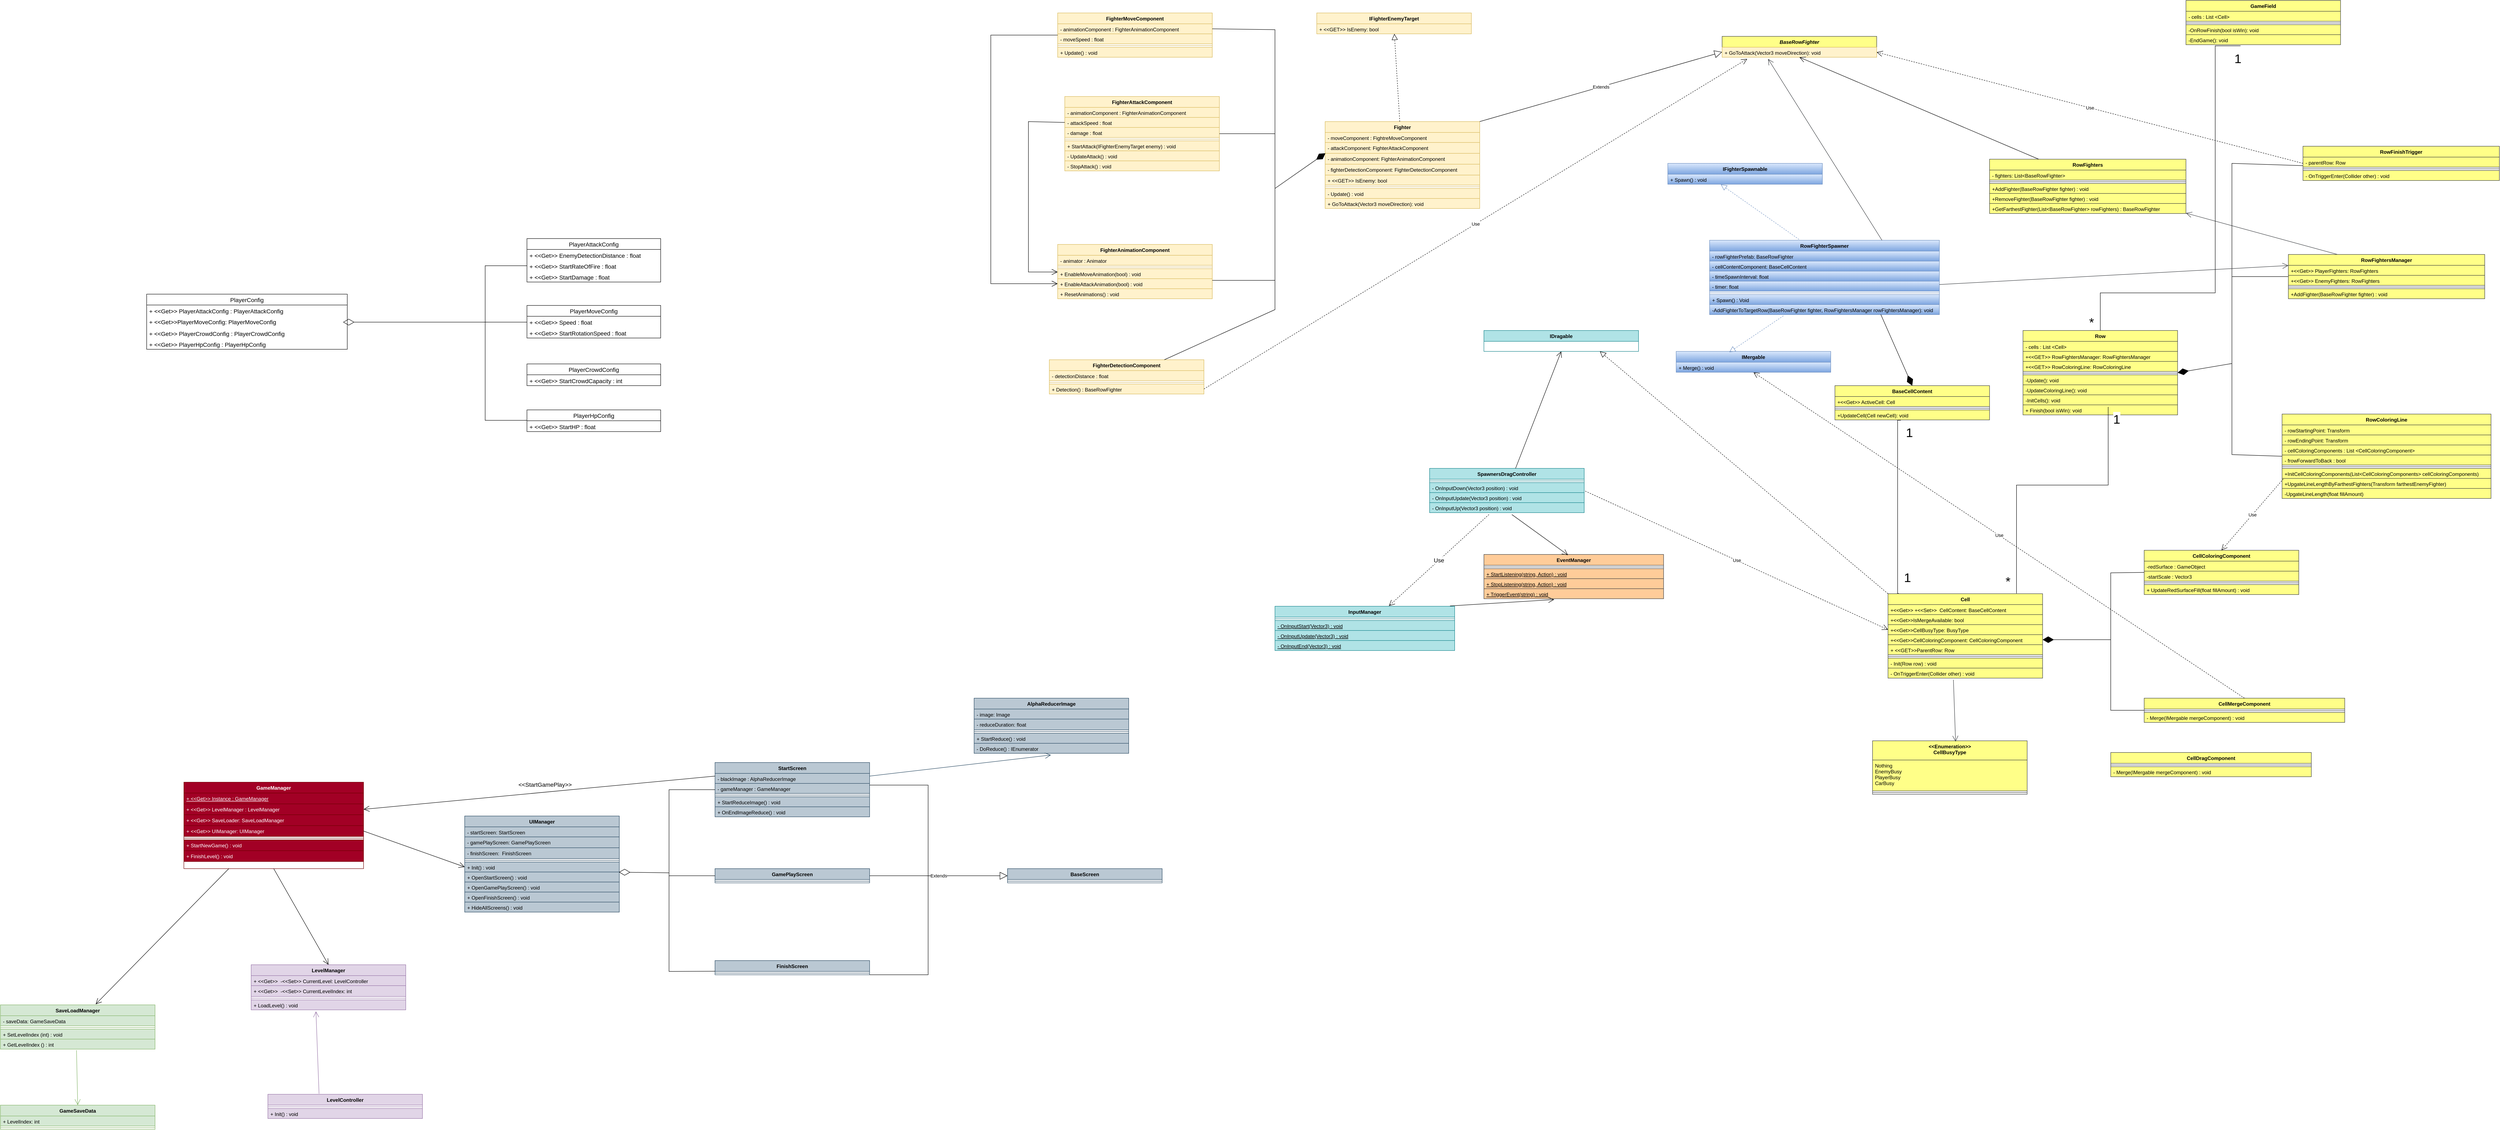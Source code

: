 <mxfile version="20.5.3" type="github">
  <diagram id="C5RBs43oDa-KdzZeNtuy" name="Page-1">
    <mxGraphModel dx="5618" dy="3165" grid="1" gridSize="10" guides="1" tooltips="1" connect="1" arrows="1" fold="1" page="1" pageScale="1" pageWidth="827" pageHeight="1169" math="0" shadow="0">
      <root>
        <mxCell id="WIyWlLk6GJQsqaUBKTNV-0" />
        <mxCell id="WIyWlLk6GJQsqaUBKTNV-1" parent="WIyWlLk6GJQsqaUBKTNV-0" />
        <mxCell id="XsQhDETff7rVI9MwzLAx-0" value="GameManager" style="swimlane;fontStyle=1;align=center;verticalAlign=top;childLayout=stackLayout;horizontal=1;startSize=26;horizontalStack=0;resizeParent=1;resizeLast=0;collapsible=1;marginBottom=0;rounded=0;shadow=0;strokeWidth=1;fillColor=#a20025;strokeColor=#6F0000;sketch=0;fontColor=#ffffff;" parent="WIyWlLk6GJQsqaUBKTNV-1" vertex="1">
          <mxGeometry x="-3251" y="-29" width="430" height="207" as="geometry">
            <mxRectangle x="150" y="90" width="160" height="26" as="alternateBounds" />
          </mxGeometry>
        </mxCell>
        <mxCell id="XsQhDETff7rVI9MwzLAx-1" value="+ &lt;&lt;Get&gt;&gt; Instance : GameManager" style="text;align=left;verticalAlign=top;spacingLeft=4;spacingRight=4;overflow=hidden;rotatable=0;points=[[0,0.5],[1,0.5]];portConstraint=eastwest;rounded=0;shadow=0;html=0;fontStyle=4;fillColor=#a20025;strokeColor=#6F0000;sketch=0;fontColor=#ffffff;" parent="XsQhDETff7rVI9MwzLAx-0" vertex="1">
          <mxGeometry y="26" width="430" height="26" as="geometry" />
        </mxCell>
        <mxCell id="XsQhDETff7rVI9MwzLAx-2" value="+ &lt;&lt;Get&gt;&gt; LevelManager : LevelManager" style="text;align=left;verticalAlign=top;spacingLeft=4;spacingRight=4;overflow=hidden;rotatable=0;points=[[0,0.5],[1,0.5]];portConstraint=eastwest;fontStyle=0;fillColor=#a20025;strokeColor=#6F0000;shadow=0;sketch=0;fontColor=#ffffff;" parent="XsQhDETff7rVI9MwzLAx-0" vertex="1">
          <mxGeometry y="52" width="430" height="26" as="geometry" />
        </mxCell>
        <mxCell id="XsQhDETff7rVI9MwzLAx-3" value="+ &lt;&lt;Get&gt;&gt; SaveLoader: SaveLoadManager" style="text;align=left;verticalAlign=top;spacingLeft=4;spacingRight=4;overflow=hidden;rotatable=0;points=[[0,0.5],[1,0.5]];portConstraint=eastwest;rounded=0;shadow=0;html=0;fillColor=#a20025;strokeColor=#6F0000;sketch=0;fontColor=#ffffff;" parent="XsQhDETff7rVI9MwzLAx-0" vertex="1">
          <mxGeometry y="78" width="430" height="26" as="geometry" />
        </mxCell>
        <mxCell id="XsQhDETff7rVI9MwzLAx-4" value="+ &lt;&lt;Get&gt;&gt; UIManager: UIManager" style="text;align=left;verticalAlign=top;spacingLeft=4;spacingRight=4;overflow=hidden;rotatable=0;points=[[0,0.5],[1,0.5]];portConstraint=eastwest;rounded=0;shadow=0;html=0;fillColor=#a20025;strokeColor=#6F0000;sketch=0;fontColor=#ffffff;" parent="XsQhDETff7rVI9MwzLAx-0" vertex="1">
          <mxGeometry y="104" width="430" height="26" as="geometry" />
        </mxCell>
        <mxCell id="XsQhDETff7rVI9MwzLAx-5" value="" style="line;html=1;strokeWidth=1;align=left;verticalAlign=middle;spacingTop=-1;spacingLeft=3;spacingRight=3;rotatable=0;labelPosition=right;points=[];portConstraint=eastwest;fillColor=#a20025;strokeColor=#6F0000;shadow=0;sketch=0;fontColor=#ffffff;" parent="XsQhDETff7rVI9MwzLAx-0" vertex="1">
          <mxGeometry y="130" width="430" height="8" as="geometry" />
        </mxCell>
        <mxCell id="XsQhDETff7rVI9MwzLAx-6" value="+ StartNewGame() : void" style="text;align=left;verticalAlign=top;spacingLeft=4;spacingRight=4;overflow=hidden;rotatable=0;points=[[0,0.5],[1,0.5]];portConstraint=eastwest;fillColor=#a20025;strokeColor=#6F0000;shadow=0;sketch=0;fontColor=#ffffff;" parent="XsQhDETff7rVI9MwzLAx-0" vertex="1">
          <mxGeometry y="138" width="430" height="26" as="geometry" />
        </mxCell>
        <mxCell id="XsQhDETff7rVI9MwzLAx-7" value="+ FinishLevel() : void" style="text;align=left;verticalAlign=top;spacingLeft=4;spacingRight=4;overflow=hidden;rotatable=0;points=[[0,0.5],[1,0.5]];portConstraint=eastwest;fillColor=#a20025;strokeColor=#6F0000;shadow=0;sketch=0;fontColor=#ffffff;" parent="XsQhDETff7rVI9MwzLAx-0" vertex="1">
          <mxGeometry y="164" width="430" height="26" as="geometry" />
        </mxCell>
        <mxCell id="XsQhDETff7rVI9MwzLAx-8" value="UIManager" style="swimlane;fontStyle=1;align=center;verticalAlign=top;childLayout=stackLayout;horizontal=1;startSize=26;horizontalStack=0;resizeParent=1;resizeParentMax=0;resizeLast=0;collapsible=1;marginBottom=0;fillColor=#bac8d3;strokeColor=#23445d;" parent="WIyWlLk6GJQsqaUBKTNV-1" vertex="1">
          <mxGeometry x="-2579" y="52" width="370" height="230" as="geometry" />
        </mxCell>
        <mxCell id="XsQhDETff7rVI9MwzLAx-9" value="- startScreen: StartScreen" style="text;strokeColor=#23445d;fillColor=#bac8d3;align=left;verticalAlign=top;spacingLeft=4;spacingRight=4;overflow=hidden;rotatable=0;points=[[0,0.5],[1,0.5]];portConstraint=eastwest;" parent="XsQhDETff7rVI9MwzLAx-8" vertex="1">
          <mxGeometry y="26" width="370" height="24" as="geometry" />
        </mxCell>
        <mxCell id="XsQhDETff7rVI9MwzLAx-10" value="- gamePlayScreen: GamePlayScreen" style="text;strokeColor=#23445d;fillColor=#bac8d3;align=left;verticalAlign=top;spacingLeft=4;spacingRight=4;overflow=hidden;rotatable=0;points=[[0,0.5],[1,0.5]];portConstraint=eastwest;" parent="XsQhDETff7rVI9MwzLAx-8" vertex="1">
          <mxGeometry y="50" width="370" height="26" as="geometry" />
        </mxCell>
        <mxCell id="XsQhDETff7rVI9MwzLAx-11" value="- finishScreen:  FinishScreen" style="text;strokeColor=#23445d;fillColor=#bac8d3;align=left;verticalAlign=top;spacingLeft=4;spacingRight=4;overflow=hidden;rotatable=0;points=[[0,0.5],[1,0.5]];portConstraint=eastwest;" parent="XsQhDETff7rVI9MwzLAx-8" vertex="1">
          <mxGeometry y="76" width="370" height="26" as="geometry" />
        </mxCell>
        <mxCell id="XsQhDETff7rVI9MwzLAx-12" value="" style="line;strokeWidth=1;fillColor=#bac8d3;align=left;verticalAlign=middle;spacingTop=-1;spacingLeft=3;spacingRight=3;rotatable=0;labelPosition=right;points=[];portConstraint=eastwest;strokeColor=#23445d;" parent="XsQhDETff7rVI9MwzLAx-8" vertex="1">
          <mxGeometry y="102" width="370" height="8" as="geometry" />
        </mxCell>
        <mxCell id="XsQhDETff7rVI9MwzLAx-13" value="+ Init() : void" style="text;strokeColor=#23445d;fillColor=#bac8d3;align=left;verticalAlign=top;spacingLeft=4;spacingRight=4;overflow=hidden;rotatable=0;points=[[0,0.5],[1,0.5]];portConstraint=eastwest;" parent="XsQhDETff7rVI9MwzLAx-8" vertex="1">
          <mxGeometry y="110" width="370" height="24" as="geometry" />
        </mxCell>
        <mxCell id="XsQhDETff7rVI9MwzLAx-14" value="+ OpenStartScreen() : void" style="text;strokeColor=#23445d;fillColor=#bac8d3;align=left;verticalAlign=top;spacingLeft=4;spacingRight=4;overflow=hidden;rotatable=0;points=[[0,0.5],[1,0.5]];portConstraint=eastwest;" parent="XsQhDETff7rVI9MwzLAx-8" vertex="1">
          <mxGeometry y="134" width="370" height="24" as="geometry" />
        </mxCell>
        <mxCell id="XsQhDETff7rVI9MwzLAx-15" value="+ OpenGamePlayScreen() : void" style="text;strokeColor=#23445d;fillColor=#bac8d3;align=left;verticalAlign=top;spacingLeft=4;spacingRight=4;overflow=hidden;rotatable=0;points=[[0,0.5],[1,0.5]];portConstraint=eastwest;" parent="XsQhDETff7rVI9MwzLAx-8" vertex="1">
          <mxGeometry y="158" width="370" height="24" as="geometry" />
        </mxCell>
        <mxCell id="XsQhDETff7rVI9MwzLAx-16" value="+ OpenFinishScreen() : void" style="text;strokeColor=#23445d;fillColor=#bac8d3;align=left;verticalAlign=top;spacingLeft=4;spacingRight=4;overflow=hidden;rotatable=0;points=[[0,0.5],[1,0.5]];portConstraint=eastwest;" parent="XsQhDETff7rVI9MwzLAx-8" vertex="1">
          <mxGeometry y="182" width="370" height="24" as="geometry" />
        </mxCell>
        <mxCell id="XsQhDETff7rVI9MwzLAx-17" value="+ HideAllScreens() : void" style="text;strokeColor=#23445d;fillColor=#bac8d3;align=left;verticalAlign=top;spacingLeft=4;spacingRight=4;overflow=hidden;rotatable=0;points=[[0,0.5],[1,0.5]];portConstraint=eastwest;" parent="XsQhDETff7rVI9MwzLAx-8" vertex="1">
          <mxGeometry y="206" width="370" height="24" as="geometry" />
        </mxCell>
        <mxCell id="XsQhDETff7rVI9MwzLAx-18" value="GamePlayScreen" style="swimlane;fontStyle=1;align=center;verticalAlign=top;childLayout=stackLayout;horizontal=1;startSize=26;horizontalStack=0;resizeParent=1;resizeParentMax=0;resizeLast=0;collapsible=1;marginBottom=0;fillColor=#bac8d3;strokeColor=#23445d;" parent="WIyWlLk6GJQsqaUBKTNV-1" vertex="1">
          <mxGeometry x="-1980" y="178" width="370" height="34" as="geometry" />
        </mxCell>
        <mxCell id="XsQhDETff7rVI9MwzLAx-19" value="" style="line;strokeWidth=1;fillColor=#bac8d3;align=left;verticalAlign=middle;spacingTop=-1;spacingLeft=3;spacingRight=3;rotatable=0;labelPosition=right;points=[];portConstraint=eastwest;strokeColor=#23445d;" parent="XsQhDETff7rVI9MwzLAx-18" vertex="1">
          <mxGeometry y="26" width="370" height="8" as="geometry" />
        </mxCell>
        <mxCell id="XsQhDETff7rVI9MwzLAx-21" value="StartScreen" style="swimlane;fontStyle=1;align=center;verticalAlign=top;childLayout=stackLayout;horizontal=1;startSize=26;horizontalStack=0;resizeParent=1;resizeParentMax=0;resizeLast=0;collapsible=1;marginBottom=0;fillColor=#bac8d3;strokeColor=#23445d;" parent="WIyWlLk6GJQsqaUBKTNV-1" vertex="1">
          <mxGeometry x="-1980" y="-76" width="370" height="130" as="geometry" />
        </mxCell>
        <mxCell id="XsQhDETff7rVI9MwzLAx-22" value="- blackImage : AlphaReducerImage" style="text;strokeColor=#23445d;fillColor=#bac8d3;align=left;verticalAlign=top;spacingLeft=4;spacingRight=4;overflow=hidden;rotatable=0;points=[[0,0.5],[1,0.5]];portConstraint=eastwest;" parent="XsQhDETff7rVI9MwzLAx-21" vertex="1">
          <mxGeometry y="26" width="370" height="24" as="geometry" />
        </mxCell>
        <mxCell id="XsQhDETff7rVI9MwzLAx-23" value="- gameManager : GameManager" style="text;strokeColor=#23445d;fillColor=#bac8d3;align=left;verticalAlign=top;spacingLeft=4;spacingRight=4;overflow=hidden;rotatable=0;points=[[0,0.5],[1,0.5]];portConstraint=eastwest;" parent="XsQhDETff7rVI9MwzLAx-21" vertex="1">
          <mxGeometry y="50" width="370" height="24" as="geometry" />
        </mxCell>
        <mxCell id="XsQhDETff7rVI9MwzLAx-24" value="" style="line;strokeWidth=1;fillColor=#bac8d3;align=left;verticalAlign=middle;spacingTop=-1;spacingLeft=3;spacingRight=3;rotatable=0;labelPosition=right;points=[];portConstraint=eastwest;strokeColor=#23445d;" parent="XsQhDETff7rVI9MwzLAx-21" vertex="1">
          <mxGeometry y="74" width="370" height="8" as="geometry" />
        </mxCell>
        <mxCell id="XsQhDETff7rVI9MwzLAx-25" value="+ StartReduceImage() : void" style="text;strokeColor=#23445d;fillColor=#bac8d3;align=left;verticalAlign=top;spacingLeft=4;spacingRight=4;overflow=hidden;rotatable=0;points=[[0,0.5],[1,0.5]];portConstraint=eastwest;" parent="XsQhDETff7rVI9MwzLAx-21" vertex="1">
          <mxGeometry y="82" width="370" height="24" as="geometry" />
        </mxCell>
        <mxCell id="XsQhDETff7rVI9MwzLAx-26" value="+ OnEndImageReduce() : void" style="text;strokeColor=#23445d;fillColor=#bac8d3;align=left;verticalAlign=top;spacingLeft=4;spacingRight=4;overflow=hidden;rotatable=0;points=[[0,0.5],[1,0.5]];portConstraint=eastwest;" parent="XsQhDETff7rVI9MwzLAx-21" vertex="1">
          <mxGeometry y="106" width="370" height="24" as="geometry" />
        </mxCell>
        <mxCell id="XsQhDETff7rVI9MwzLAx-27" value="FinishScreen" style="swimlane;fontStyle=1;align=center;verticalAlign=top;childLayout=stackLayout;horizontal=1;startSize=26;horizontalStack=0;resizeParent=1;resizeParentMax=0;resizeLast=0;collapsible=1;marginBottom=0;fillColor=#bac8d3;strokeColor=#23445d;" parent="WIyWlLk6GJQsqaUBKTNV-1" vertex="1">
          <mxGeometry x="-1980" y="398" width="370" height="34" as="geometry" />
        </mxCell>
        <mxCell id="XsQhDETff7rVI9MwzLAx-28" value="" style="line;strokeWidth=1;fillColor=#bac8d3;align=left;verticalAlign=middle;spacingTop=-1;spacingLeft=3;spacingRight=3;rotatable=0;labelPosition=right;points=[];portConstraint=eastwest;strokeColor=#23445d;" parent="XsQhDETff7rVI9MwzLAx-27" vertex="1">
          <mxGeometry y="26" width="370" height="8" as="geometry" />
        </mxCell>
        <mxCell id="XsQhDETff7rVI9MwzLAx-34" value="" style="endArrow=open;endFill=1;endSize=12;html=1;rounded=0;entryX=0;entryY=0.5;entryDx=0;entryDy=0;exitX=1;exitY=0.5;exitDx=0;exitDy=0;" parent="WIyWlLk6GJQsqaUBKTNV-1" source="XsQhDETff7rVI9MwzLAx-4" target="XsQhDETff7rVI9MwzLAx-13" edge="1">
          <mxGeometry width="160" relative="1" as="geometry">
            <mxPoint x="-2775" y="848" as="sourcePoint" />
            <mxPoint x="-2602" y="682" as="targetPoint" />
          </mxGeometry>
        </mxCell>
        <mxCell id="XsQhDETff7rVI9MwzLAx-35" value="LevelManager" style="swimlane;fontStyle=1;align=center;verticalAlign=top;childLayout=stackLayout;horizontal=1;startSize=26;horizontalStack=0;resizeParent=1;resizeParentMax=0;resizeLast=0;collapsible=1;marginBottom=0;fillColor=#e1d5e7;strokeColor=#9673a6;" parent="WIyWlLk6GJQsqaUBKTNV-1" vertex="1">
          <mxGeometry x="-3090" y="408" width="370" height="108" as="geometry" />
        </mxCell>
        <mxCell id="XsQhDETff7rVI9MwzLAx-36" value="+ &lt;&lt;Get&gt;&gt;  -&lt;&lt;Set&gt;&gt; CurrentLevel: LevelController" style="text;strokeColor=#9673a6;fillColor=#e1d5e7;align=left;verticalAlign=top;spacingLeft=4;spacingRight=4;overflow=hidden;rotatable=0;points=[[0,0.5],[1,0.5]];portConstraint=eastwest;" parent="XsQhDETff7rVI9MwzLAx-35" vertex="1">
          <mxGeometry y="26" width="370" height="24" as="geometry" />
        </mxCell>
        <mxCell id="XsQhDETff7rVI9MwzLAx-37" value="+ &lt;&lt;Get&gt;&gt;  -&lt;&lt;Set&gt;&gt; CurrentLevelIndex: int" style="text;strokeColor=#9673a6;fillColor=#e1d5e7;align=left;verticalAlign=top;spacingLeft=4;spacingRight=4;overflow=hidden;rotatable=0;points=[[0,0.5],[1,0.5]];portConstraint=eastwest;" parent="XsQhDETff7rVI9MwzLAx-35" vertex="1">
          <mxGeometry y="50" width="370" height="26" as="geometry" />
        </mxCell>
        <mxCell id="XsQhDETff7rVI9MwzLAx-38" value="" style="line;strokeWidth=1;fillColor=#e1d5e7;align=left;verticalAlign=middle;spacingTop=-1;spacingLeft=3;spacingRight=3;rotatable=0;labelPosition=right;points=[];portConstraint=eastwest;strokeColor=#9673a6;" parent="XsQhDETff7rVI9MwzLAx-35" vertex="1">
          <mxGeometry y="76" width="370" height="8" as="geometry" />
        </mxCell>
        <mxCell id="XsQhDETff7rVI9MwzLAx-39" value="+ LoadLevel() : void" style="text;strokeColor=#9673a6;fillColor=#e1d5e7;align=left;verticalAlign=top;spacingLeft=4;spacingRight=4;overflow=hidden;rotatable=0;points=[[0,0.5],[1,0.5]];portConstraint=eastwest;" parent="XsQhDETff7rVI9MwzLAx-35" vertex="1">
          <mxGeometry y="84" width="370" height="24" as="geometry" />
        </mxCell>
        <mxCell id="XsQhDETff7rVI9MwzLAx-40" value="" style="endArrow=open;endFill=1;endSize=12;html=1;rounded=0;entryX=0.5;entryY=0;entryDx=0;entryDy=0;exitX=0.5;exitY=1;exitDx=0;exitDy=0;" parent="WIyWlLk6GJQsqaUBKTNV-1" source="XsQhDETff7rVI9MwzLAx-0" target="XsQhDETff7rVI9MwzLAx-35" edge="1">
          <mxGeometry width="160" relative="1" as="geometry">
            <mxPoint x="-3128.65" y="535.666" as="sourcePoint" />
            <mxPoint x="-2775" y="848" as="targetPoint" />
          </mxGeometry>
        </mxCell>
        <mxCell id="XsQhDETff7rVI9MwzLAx-41" value="AlphaReducerImage" style="swimlane;fontStyle=1;align=center;verticalAlign=top;childLayout=stackLayout;horizontal=1;startSize=26;horizontalStack=0;resizeParent=1;resizeParentMax=0;resizeLast=0;collapsible=1;marginBottom=0;fillColor=#bac8d3;strokeColor=#23445d;" parent="WIyWlLk6GJQsqaUBKTNV-1" vertex="1">
          <mxGeometry x="-1360" y="-230" width="370" height="132" as="geometry" />
        </mxCell>
        <mxCell id="XsQhDETff7rVI9MwzLAx-42" value="- image: Image" style="text;strokeColor=#23445d;fillColor=#bac8d3;align=left;verticalAlign=top;spacingLeft=4;spacingRight=4;overflow=hidden;rotatable=0;points=[[0,0.5],[1,0.5]];portConstraint=eastwest;" parent="XsQhDETff7rVI9MwzLAx-41" vertex="1">
          <mxGeometry y="26" width="370" height="24" as="geometry" />
        </mxCell>
        <mxCell id="XsQhDETff7rVI9MwzLAx-43" value="- reduceDuration: float" style="text;strokeColor=#23445d;fillColor=#bac8d3;align=left;verticalAlign=top;spacingLeft=4;spacingRight=4;overflow=hidden;rotatable=0;points=[[0,0.5],[1,0.5]];portConstraint=eastwest;" parent="XsQhDETff7rVI9MwzLAx-41" vertex="1">
          <mxGeometry y="50" width="370" height="26" as="geometry" />
        </mxCell>
        <mxCell id="XsQhDETff7rVI9MwzLAx-44" value="" style="line;strokeWidth=1;fillColor=#bac8d3;align=left;verticalAlign=middle;spacingTop=-1;spacingLeft=3;spacingRight=3;rotatable=0;labelPosition=right;points=[];portConstraint=eastwest;strokeColor=#23445d;" parent="XsQhDETff7rVI9MwzLAx-41" vertex="1">
          <mxGeometry y="76" width="370" height="8" as="geometry" />
        </mxCell>
        <mxCell id="XsQhDETff7rVI9MwzLAx-45" value="+ StartReduce() : void" style="text;strokeColor=#23445d;fillColor=#bac8d3;align=left;verticalAlign=top;spacingLeft=4;spacingRight=4;overflow=hidden;rotatable=0;points=[[0,0.5],[1,0.5]];portConstraint=eastwest;" parent="XsQhDETff7rVI9MwzLAx-41" vertex="1">
          <mxGeometry y="84" width="370" height="24" as="geometry" />
        </mxCell>
        <mxCell id="XsQhDETff7rVI9MwzLAx-46" value="- DoReduce() : IEnumerator" style="text;strokeColor=#23445d;fillColor=#bac8d3;align=left;verticalAlign=top;spacingLeft=4;spacingRight=4;overflow=hidden;rotatable=0;points=[[0,0.5],[1,0.5]];portConstraint=eastwest;" parent="XsQhDETff7rVI9MwzLAx-41" vertex="1">
          <mxGeometry y="108" width="370" height="24" as="geometry" />
        </mxCell>
        <mxCell id="XsQhDETff7rVI9MwzLAx-47" value="" style="endArrow=open;endFill=1;endSize=12;html=1;rounded=0;entryX=0.497;entryY=1.167;entryDx=0;entryDy=0;exitX=1;exitY=0.25;exitDx=0;exitDy=0;entryPerimeter=0;fillColor=#bac8d3;strokeColor=#23445d;" parent="WIyWlLk6GJQsqaUBKTNV-1" source="XsQhDETff7rVI9MwzLAx-21" target="XsQhDETff7rVI9MwzLAx-46" edge="1">
          <mxGeometry width="160" relative="1" as="geometry">
            <mxPoint x="-2230" y="480" as="sourcePoint" />
            <mxPoint x="-2085.41" y="488.808" as="targetPoint" />
          </mxGeometry>
        </mxCell>
        <mxCell id="XsQhDETff7rVI9MwzLAx-48" value="&amp;lt;&amp;lt;StartGamePlay&amp;gt;&amp;gt;" style="endArrow=open;endFill=1;endSize=12;html=1;rounded=0;entryX=1;entryY=0.5;entryDx=0;entryDy=0;exitX=0;exitY=0.25;exitDx=0;exitDy=0;fontSize=14;verticalAlign=middle;" parent="WIyWlLk6GJQsqaUBKTNV-1" source="XsQhDETff7rVI9MwzLAx-21" target="XsQhDETff7rVI9MwzLAx-2" edge="1">
          <mxGeometry x="-0.035" y="-18" width="160" relative="1" as="geometry">
            <mxPoint x="-2510" y="-12" as="sourcePoint" />
            <mxPoint x="-2350" y="-12" as="targetPoint" />
            <mxPoint as="offset" />
          </mxGeometry>
        </mxCell>
        <mxCell id="XsQhDETff7rVI9MwzLAx-49" value="EventManager" style="swimlane;fontStyle=1;align=center;verticalAlign=top;childLayout=stackLayout;horizontal=1;startSize=26;horizontalStack=0;resizeParent=1;resizeParentMax=0;resizeLast=0;collapsible=1;marginBottom=0;fillColor=#ffcc99;strokeColor=#36393d;" parent="WIyWlLk6GJQsqaUBKTNV-1" vertex="1">
          <mxGeometry x="-140" y="-574" width="430" height="106" as="geometry" />
        </mxCell>
        <mxCell id="XsQhDETff7rVI9MwzLAx-50" value="" style="line;strokeWidth=1;fillColor=#ffcc99;align=left;verticalAlign=middle;spacingTop=-1;spacingLeft=3;spacingRight=3;rotatable=0;labelPosition=right;points=[];portConstraint=eastwest;strokeColor=#36393d;" parent="XsQhDETff7rVI9MwzLAx-49" vertex="1">
          <mxGeometry y="26" width="430" height="8" as="geometry" />
        </mxCell>
        <mxCell id="XsQhDETff7rVI9MwzLAx-51" value="+ StartListening(string, Action) : void" style="text;strokeColor=#36393d;fillColor=#ffcc99;align=left;verticalAlign=top;spacingLeft=4;spacingRight=4;overflow=hidden;rotatable=0;points=[[0,0.5],[1,0.5]];portConstraint=eastwest;fontStyle=4;" parent="XsQhDETff7rVI9MwzLAx-49" vertex="1">
          <mxGeometry y="34" width="430" height="24" as="geometry" />
        </mxCell>
        <mxCell id="XsQhDETff7rVI9MwzLAx-52" value="+ StopListening(string, Action) : void" style="text;strokeColor=#36393d;fillColor=#ffcc99;align=left;verticalAlign=top;spacingLeft=4;spacingRight=4;overflow=hidden;rotatable=0;points=[[0,0.5],[1,0.5]];portConstraint=eastwest;fontStyle=4;" parent="XsQhDETff7rVI9MwzLAx-49" vertex="1">
          <mxGeometry y="58" width="430" height="24" as="geometry" />
        </mxCell>
        <mxCell id="XsQhDETff7rVI9MwzLAx-53" value="+ TriggerEvent(string) : void" style="text;strokeColor=#36393d;fillColor=#ffcc99;align=left;verticalAlign=top;spacingLeft=4;spacingRight=4;overflow=hidden;rotatable=0;points=[[0,0.5],[1,0.5]];portConstraint=eastwest;fontStyle=4;" parent="XsQhDETff7rVI9MwzLAx-49" vertex="1">
          <mxGeometry y="82" width="430" height="24" as="geometry" />
        </mxCell>
        <mxCell id="XsQhDETff7rVI9MwzLAx-54" value="LevelController" style="swimlane;fontStyle=1;align=center;verticalAlign=top;childLayout=stackLayout;horizontal=1;startSize=26;horizontalStack=0;resizeParent=1;resizeParentMax=0;resizeLast=0;collapsible=1;marginBottom=0;fillColor=#e1d5e7;strokeColor=#9673a6;" parent="WIyWlLk6GJQsqaUBKTNV-1" vertex="1">
          <mxGeometry x="-3050" y="718" width="370" height="58" as="geometry" />
        </mxCell>
        <mxCell id="XsQhDETff7rVI9MwzLAx-55" value="" style="line;strokeWidth=1;fillColor=#e1d5e7;align=left;verticalAlign=middle;spacingTop=-1;spacingLeft=3;spacingRight=3;rotatable=0;labelPosition=right;points=[];portConstraint=eastwest;strokeColor=#9673a6;" parent="XsQhDETff7rVI9MwzLAx-54" vertex="1">
          <mxGeometry y="26" width="370" height="8" as="geometry" />
        </mxCell>
        <mxCell id="XsQhDETff7rVI9MwzLAx-56" value="+ Init() : void" style="text;strokeColor=#9673a6;fillColor=#e1d5e7;align=left;verticalAlign=top;spacingLeft=4;spacingRight=4;overflow=hidden;rotatable=0;points=[[0,0.5],[1,0.5]];portConstraint=eastwest;" parent="XsQhDETff7rVI9MwzLAx-54" vertex="1">
          <mxGeometry y="34" width="370" height="24" as="geometry" />
        </mxCell>
        <mxCell id="XsQhDETff7rVI9MwzLAx-57" value="" style="endArrow=open;endFill=1;endSize=12;html=1;rounded=0;entryX=0.419;entryY=1.139;entryDx=0;entryDy=0;exitX=0.331;exitY=-0.023;exitDx=0;exitDy=0;exitPerimeter=0;entryPerimeter=0;fillColor=#e1d5e7;strokeColor=#9673a6;" parent="WIyWlLk6GJQsqaUBKTNV-1" source="XsQhDETff7rVI9MwzLAx-54" target="XsQhDETff7rVI9MwzLAx-39" edge="1">
          <mxGeometry width="160" relative="1" as="geometry">
            <mxPoint x="-3053.52" y="145.884" as="sourcePoint" />
            <mxPoint x="-3435" y="438" as="targetPoint" />
          </mxGeometry>
        </mxCell>
        <mxCell id="XsQhDETff7rVI9MwzLAx-58" value="Fighter" style="swimlane;fontStyle=1;align=center;verticalAlign=top;childLayout=stackLayout;horizontal=1;startSize=26;horizontalStack=0;resizeParent=1;resizeParentMax=0;resizeLast=0;collapsible=1;marginBottom=0;fillColor=#fff2cc;strokeColor=#d6b656;" parent="WIyWlLk6GJQsqaUBKTNV-1" vertex="1">
          <mxGeometry x="-520" y="-1610" width="370" height="208" as="geometry" />
        </mxCell>
        <mxCell id="XsQhDETff7rVI9MwzLAx-59" value="- moveComponent : FightreMoveComponent" style="text;strokeColor=#d6b656;fillColor=#fff2cc;align=left;verticalAlign=top;spacingLeft=4;spacingRight=4;overflow=hidden;rotatable=0;points=[[0,0.5],[1,0.5]];portConstraint=eastwest;" parent="XsQhDETff7rVI9MwzLAx-58" vertex="1">
          <mxGeometry y="26" width="370" height="24" as="geometry" />
        </mxCell>
        <mxCell id="XsQhDETff7rVI9MwzLAx-60" value="- attackComponent: FighterAttackComponent" style="text;strokeColor=#d6b656;fillColor=#fff2cc;align=left;verticalAlign=top;spacingLeft=4;spacingRight=4;overflow=hidden;rotatable=0;points=[[0,0.5],[1,0.5]];portConstraint=eastwest;" parent="XsQhDETff7rVI9MwzLAx-58" vertex="1">
          <mxGeometry y="50" width="370" height="26" as="geometry" />
        </mxCell>
        <mxCell id="XsQhDETff7rVI9MwzLAx-63" value="- animationComponent: FighterAnimationComponent" style="text;strokeColor=#d6b656;fillColor=#fff2cc;align=left;verticalAlign=top;spacingLeft=4;spacingRight=4;overflow=hidden;rotatable=0;points=[[0,0.5],[1,0.5]];portConstraint=eastwest;" parent="XsQhDETff7rVI9MwzLAx-58" vertex="1">
          <mxGeometry y="76" width="370" height="26" as="geometry" />
        </mxCell>
        <mxCell id="XsQhDETff7rVI9MwzLAx-317" value="- fighterDetectionComponent: FighterDetectionComponent" style="text;strokeColor=#d6b656;fillColor=#fff2cc;align=left;verticalAlign=top;spacingLeft=4;spacingRight=4;overflow=hidden;rotatable=0;points=[[0,0.5],[1,0.5]];portConstraint=eastwest;" parent="XsQhDETff7rVI9MwzLAx-58" vertex="1">
          <mxGeometry y="102" width="370" height="26" as="geometry" />
        </mxCell>
        <mxCell id="XsQhDETff7rVI9MwzLAx-314" value="+ &lt;&lt;GET&gt;&gt; IsEnemy: bool" style="text;strokeColor=#d6b656;fillColor=#fff2cc;align=left;verticalAlign=top;spacingLeft=4;spacingRight=4;overflow=hidden;rotatable=0;points=[[0,0.5],[1,0.5]];portConstraint=eastwest;" parent="XsQhDETff7rVI9MwzLAx-58" vertex="1">
          <mxGeometry y="128" width="370" height="24" as="geometry" />
        </mxCell>
        <mxCell id="XsQhDETff7rVI9MwzLAx-64" value="" style="line;strokeWidth=1;fillColor=#fff2cc;align=left;verticalAlign=middle;spacingTop=-1;spacingLeft=3;spacingRight=3;rotatable=0;labelPosition=right;points=[];portConstraint=eastwest;strokeColor=#d6b656;" parent="XsQhDETff7rVI9MwzLAx-58" vertex="1">
          <mxGeometry y="152" width="370" height="8" as="geometry" />
        </mxCell>
        <mxCell id="XsQhDETff7rVI9MwzLAx-65" value="- Update() : void" style="text;strokeColor=#d6b656;fillColor=#fff2cc;align=left;verticalAlign=top;spacingLeft=4;spacingRight=4;overflow=hidden;rotatable=0;points=[[0,0.5],[1,0.5]];portConstraint=eastwest;" parent="XsQhDETff7rVI9MwzLAx-58" vertex="1">
          <mxGeometry y="160" width="370" height="24" as="geometry" />
        </mxCell>
        <mxCell id="okR7TgffwdtR0Cfe2-QS-50" value="+ GoToAttack(Vector3 moveDirection): void" style="text;strokeColor=#d6b656;fillColor=#fff2cc;align=left;verticalAlign=top;spacingLeft=4;spacingRight=4;overflow=hidden;rotatable=0;points=[[0,0.5],[1,0.5]];portConstraint=eastwest;" parent="XsQhDETff7rVI9MwzLAx-58" vertex="1">
          <mxGeometry y="184" width="370" height="24" as="geometry" />
        </mxCell>
        <mxCell id="XsQhDETff7rVI9MwzLAx-78" value="PlayerConfig" style="swimlane;fontStyle=0;childLayout=stackLayout;horizontal=1;startSize=26;fillColor=none;horizontalStack=0;resizeParent=1;resizeParentMax=0;resizeLast=0;collapsible=1;marginBottom=0;fontSize=14;" parent="WIyWlLk6GJQsqaUBKTNV-1" vertex="1">
          <mxGeometry x="-3340" y="-1197" width="480" height="132" as="geometry" />
        </mxCell>
        <mxCell id="XsQhDETff7rVI9MwzLAx-79" value="+ &lt;&lt;Get&gt;&gt; PlayerAttackConfig : PlayerAttackConfig " style="text;strokeColor=none;fillColor=none;align=left;verticalAlign=top;spacingLeft=4;spacingRight=4;overflow=hidden;rotatable=0;points=[[0,0.5],[1,0.5]];portConstraint=eastwest;fontSize=14;" parent="XsQhDETff7rVI9MwzLAx-78" vertex="1">
          <mxGeometry y="26" width="480" height="26" as="geometry" />
        </mxCell>
        <mxCell id="XsQhDETff7rVI9MwzLAx-80" value="+ &lt;&lt;Get&gt;&gt;PlayerMoveConfig: PlayerMoveConfig" style="text;strokeColor=none;fillColor=none;align=left;verticalAlign=top;spacingLeft=4;spacingRight=4;overflow=hidden;rotatable=0;points=[[0,0.5],[1,0.5]];portConstraint=eastwest;fontSize=14;" parent="XsQhDETff7rVI9MwzLAx-78" vertex="1">
          <mxGeometry y="52" width="480" height="28" as="geometry" />
        </mxCell>
        <mxCell id="XsQhDETff7rVI9MwzLAx-81" value="+ &lt;&lt;Get&gt;&gt; PlayerCrowdConfig : PlayerCrowdConfig " style="text;strokeColor=none;fillColor=none;align=left;verticalAlign=top;spacingLeft=4;spacingRight=4;overflow=hidden;rotatable=0;points=[[0,0.5],[1,0.5]];portConstraint=eastwest;fontSize=14;" parent="XsQhDETff7rVI9MwzLAx-78" vertex="1">
          <mxGeometry y="80" width="480" height="26" as="geometry" />
        </mxCell>
        <mxCell id="XsQhDETff7rVI9MwzLAx-82" value="+ &lt;&lt;Get&gt;&gt; PlayerHpConfig : PlayerHpConfig " style="text;strokeColor=none;fillColor=none;align=left;verticalAlign=top;spacingLeft=4;spacingRight=4;overflow=hidden;rotatable=0;points=[[0,0.5],[1,0.5]];portConstraint=eastwest;fontSize=14;" parent="XsQhDETff7rVI9MwzLAx-78" vertex="1">
          <mxGeometry y="106" width="480" height="26" as="geometry" />
        </mxCell>
        <mxCell id="XsQhDETff7rVI9MwzLAx-83" value="PlayerMoveConfig" style="swimlane;fontStyle=0;childLayout=stackLayout;horizontal=1;startSize=26;fillColor=none;horizontalStack=0;resizeParent=1;resizeParentMax=0;resizeLast=0;collapsible=1;marginBottom=0;fontSize=14;" parent="WIyWlLk6GJQsqaUBKTNV-1" vertex="1">
          <mxGeometry x="-2430" y="-1170" width="320" height="78" as="geometry" />
        </mxCell>
        <mxCell id="XsQhDETff7rVI9MwzLAx-84" value="+ &lt;&lt;Get&gt;&gt; Speed : float" style="text;strokeColor=none;fillColor=none;align=left;verticalAlign=top;spacingLeft=4;spacingRight=4;overflow=hidden;rotatable=0;points=[[0,0.5],[1,0.5]];portConstraint=eastwest;fontSize=14;" parent="XsQhDETff7rVI9MwzLAx-83" vertex="1">
          <mxGeometry y="26" width="320" height="26" as="geometry" />
        </mxCell>
        <mxCell id="XsQhDETff7rVI9MwzLAx-85" value="+ &lt;&lt;Get&gt;&gt; StartRotationSpeed : float" style="text;strokeColor=none;fillColor=none;align=left;verticalAlign=top;spacingLeft=4;spacingRight=4;overflow=hidden;rotatable=0;points=[[0,0.5],[1,0.5]];portConstraint=eastwest;fontSize=14;" parent="XsQhDETff7rVI9MwzLAx-83" vertex="1">
          <mxGeometry y="52" width="320" height="26" as="geometry" />
        </mxCell>
        <mxCell id="XsQhDETff7rVI9MwzLAx-86" value="PlayerAttackConfig" style="swimlane;fontStyle=0;childLayout=stackLayout;horizontal=1;startSize=26;fillColor=none;horizontalStack=0;resizeParent=1;resizeParentMax=0;resizeLast=0;collapsible=1;marginBottom=0;fontSize=14;" parent="WIyWlLk6GJQsqaUBKTNV-1" vertex="1">
          <mxGeometry x="-2430" y="-1330" width="320" height="104" as="geometry" />
        </mxCell>
        <mxCell id="XsQhDETff7rVI9MwzLAx-87" value="+ &lt;&lt;Get&gt;&gt; EnemyDetectionDistance : float" style="text;strokeColor=none;fillColor=none;align=left;verticalAlign=top;spacingLeft=4;spacingRight=4;overflow=hidden;rotatable=0;points=[[0,0.5],[1,0.5]];portConstraint=eastwest;fontSize=14;" parent="XsQhDETff7rVI9MwzLAx-86" vertex="1">
          <mxGeometry y="26" width="320" height="26" as="geometry" />
        </mxCell>
        <mxCell id="XsQhDETff7rVI9MwzLAx-88" value="+ &lt;&lt;Get&gt;&gt; StartRateOfFire : float" style="text;strokeColor=none;fillColor=none;align=left;verticalAlign=top;spacingLeft=4;spacingRight=4;overflow=hidden;rotatable=0;points=[[0,0.5],[1,0.5]];portConstraint=eastwest;fontSize=14;" parent="XsQhDETff7rVI9MwzLAx-86" vertex="1">
          <mxGeometry y="52" width="320" height="26" as="geometry" />
        </mxCell>
        <mxCell id="XsQhDETff7rVI9MwzLAx-89" value="+ &lt;&lt;Get&gt;&gt; StartDamage : float" style="text;strokeColor=none;fillColor=none;align=left;verticalAlign=top;spacingLeft=4;spacingRight=4;overflow=hidden;rotatable=0;points=[[0,0.5],[1,0.5]];portConstraint=eastwest;fontSize=14;" parent="XsQhDETff7rVI9MwzLAx-86" vertex="1">
          <mxGeometry y="78" width="320" height="26" as="geometry" />
        </mxCell>
        <mxCell id="XsQhDETff7rVI9MwzLAx-90" value="PlayerCrowdConfig" style="swimlane;fontStyle=0;childLayout=stackLayout;horizontal=1;startSize=26;fillColor=none;horizontalStack=0;resizeParent=1;resizeParentMax=0;resizeLast=0;collapsible=1;marginBottom=0;fontSize=14;" parent="WIyWlLk6GJQsqaUBKTNV-1" vertex="1">
          <mxGeometry x="-2430" y="-1030" width="320" height="52" as="geometry" />
        </mxCell>
        <mxCell id="XsQhDETff7rVI9MwzLAx-91" value="+ &lt;&lt;Get&gt;&gt; StartCrowdCapacity : int" style="text;strokeColor=none;fillColor=none;align=left;verticalAlign=top;spacingLeft=4;spacingRight=4;overflow=hidden;rotatable=0;points=[[0,0.5],[1,0.5]];portConstraint=eastwest;fontSize=14;" parent="XsQhDETff7rVI9MwzLAx-90" vertex="1">
          <mxGeometry y="26" width="320" height="26" as="geometry" />
        </mxCell>
        <mxCell id="XsQhDETff7rVI9MwzLAx-92" value="PlayerHpConfig" style="swimlane;fontStyle=0;childLayout=stackLayout;horizontal=1;startSize=26;fillColor=none;horizontalStack=0;resizeParent=1;resizeParentMax=0;resizeLast=0;collapsible=1;marginBottom=0;fontSize=14;" parent="WIyWlLk6GJQsqaUBKTNV-1" vertex="1">
          <mxGeometry x="-2430" y="-920" width="320" height="52" as="geometry" />
        </mxCell>
        <mxCell id="XsQhDETff7rVI9MwzLAx-93" value="+ &lt;&lt;Get&gt;&gt; StartHP : float" style="text;strokeColor=none;fillColor=none;align=left;verticalAlign=top;spacingLeft=4;spacingRight=4;overflow=hidden;rotatable=0;points=[[0,0.5],[1,0.5]];portConstraint=eastwest;fontSize=14;" parent="XsQhDETff7rVI9MwzLAx-92" vertex="1">
          <mxGeometry y="26" width="320" height="26" as="geometry" />
        </mxCell>
        <mxCell id="XsQhDETff7rVI9MwzLAx-94" value="" style="endArrow=none;html=1;edgeStyle=orthogonalEdgeStyle;rounded=0;fontSize=14;" parent="WIyWlLk6GJQsqaUBKTNV-1" edge="1">
          <mxGeometry relative="1" as="geometry">
            <mxPoint x="-2430" y="-1265" as="sourcePoint" />
            <mxPoint x="-2430" y="-895" as="targetPoint" />
            <Array as="points">
              <mxPoint x="-2530" y="-1265" />
              <mxPoint x="-2530" y="-895" />
            </Array>
          </mxGeometry>
        </mxCell>
        <mxCell id="XsQhDETff7rVI9MwzLAx-95" value="" style="endArrow=diamondThin;endFill=0;endSize=24;html=1;rounded=0;fontSize=14;" parent="WIyWlLk6GJQsqaUBKTNV-1" edge="1">
          <mxGeometry width="160" relative="1" as="geometry">
            <mxPoint x="-2430" y="-1130" as="sourcePoint" />
            <mxPoint x="-2870.0" y="-1130" as="targetPoint" />
          </mxGeometry>
        </mxCell>
        <mxCell id="XsQhDETff7rVI9MwzLAx-97" value="FighterAttackComponent" style="swimlane;fontStyle=1;align=center;verticalAlign=top;childLayout=stackLayout;horizontal=1;startSize=26;horizontalStack=0;resizeParent=1;resizeParentMax=0;resizeLast=0;collapsible=1;marginBottom=0;fillColor=#fff2cc;strokeColor=#d6b656;" parent="WIyWlLk6GJQsqaUBKTNV-1" vertex="1">
          <mxGeometry x="-1143" y="-1670" width="370" height="178" as="geometry" />
        </mxCell>
        <mxCell id="XsQhDETff7rVI9MwzLAx-99" value="- animationComponent : FighterAnimationComponent" style="text;strokeColor=#d6b656;fillColor=#fff2cc;align=left;verticalAlign=top;spacingLeft=4;spacingRight=4;overflow=hidden;rotatable=0;points=[[0,0.5],[1,0.5]];portConstraint=eastwest;" parent="XsQhDETff7rVI9MwzLAx-97" vertex="1">
          <mxGeometry y="26" width="370" height="24" as="geometry" />
        </mxCell>
        <mxCell id="XsQhDETff7rVI9MwzLAx-101" value="- attackSpeed : float" style="text;strokeColor=#d6b656;fillColor=#fff2cc;align=left;verticalAlign=top;spacingLeft=4;spacingRight=4;overflow=hidden;rotatable=0;points=[[0,0.5],[1,0.5]];portConstraint=eastwest;" parent="XsQhDETff7rVI9MwzLAx-97" vertex="1">
          <mxGeometry y="50" width="370" height="24" as="geometry" />
        </mxCell>
        <mxCell id="XsQhDETff7rVI9MwzLAx-102" value="- damage : float" style="text;strokeColor=#d6b656;fillColor=#fff2cc;align=left;verticalAlign=top;spacingLeft=4;spacingRight=4;overflow=hidden;rotatable=0;points=[[0,0.5],[1,0.5]];portConstraint=eastwest;" parent="XsQhDETff7rVI9MwzLAx-97" vertex="1">
          <mxGeometry y="74" width="370" height="24" as="geometry" />
        </mxCell>
        <mxCell id="XsQhDETff7rVI9MwzLAx-103" value="" style="line;strokeWidth=1;fillColor=#fff2cc;align=left;verticalAlign=middle;spacingTop=-1;spacingLeft=3;spacingRight=3;rotatable=0;labelPosition=right;points=[];portConstraint=eastwest;strokeColor=#d6b656;" parent="XsQhDETff7rVI9MwzLAx-97" vertex="1">
          <mxGeometry y="98" width="370" height="8" as="geometry" />
        </mxCell>
        <mxCell id="XsQhDETff7rVI9MwzLAx-318" value="+ StartAttack(IFighterEnemyTarget enemy) : void" style="text;strokeColor=#d6b656;fillColor=#fff2cc;align=left;verticalAlign=top;spacingLeft=4;spacingRight=4;overflow=hidden;rotatable=0;points=[[0,0.5],[1,0.5]];portConstraint=eastwest;" parent="XsQhDETff7rVI9MwzLAx-97" vertex="1">
          <mxGeometry y="106" width="370" height="24" as="geometry" />
        </mxCell>
        <mxCell id="XsQhDETff7rVI9MwzLAx-105" value="- UpdateAttack() : void" style="text;strokeColor=#d6b656;fillColor=#fff2cc;align=left;verticalAlign=top;spacingLeft=4;spacingRight=4;overflow=hidden;rotatable=0;points=[[0,0.5],[1,0.5]];portConstraint=eastwest;" parent="XsQhDETff7rVI9MwzLAx-97" vertex="1">
          <mxGeometry y="130" width="370" height="24" as="geometry" />
        </mxCell>
        <mxCell id="XsQhDETff7rVI9MwzLAx-319" value="- StopAttack() : void" style="text;strokeColor=#d6b656;fillColor=#fff2cc;align=left;verticalAlign=top;spacingLeft=4;spacingRight=4;overflow=hidden;rotatable=0;points=[[0,0.5],[1,0.5]];portConstraint=eastwest;" parent="XsQhDETff7rVI9MwzLAx-97" vertex="1">
          <mxGeometry y="154" width="370" height="24" as="geometry" />
        </mxCell>
        <mxCell id="XsQhDETff7rVI9MwzLAx-106" value="InputManager" style="swimlane;fontStyle=1;align=center;verticalAlign=top;childLayout=stackLayout;horizontal=1;startSize=26;horizontalStack=0;resizeParent=1;resizeParentMax=0;resizeLast=0;collapsible=1;marginBottom=0;fillColor=#b0e3e6;strokeColor=#0e8088;" parent="WIyWlLk6GJQsqaUBKTNV-1" vertex="1">
          <mxGeometry x="-640" y="-450" width="430" height="106" as="geometry" />
        </mxCell>
        <mxCell id="XsQhDETff7rVI9MwzLAx-107" value="" style="line;strokeWidth=1;fillColor=#b0e3e6;align=left;verticalAlign=middle;spacingTop=-1;spacingLeft=3;spacingRight=3;rotatable=0;labelPosition=right;points=[];portConstraint=eastwest;strokeColor=#0e8088;" parent="XsQhDETff7rVI9MwzLAx-106" vertex="1">
          <mxGeometry y="26" width="430" height="8" as="geometry" />
        </mxCell>
        <mxCell id="XsQhDETff7rVI9MwzLAx-108" value="- OnInputStart(Vector3) : void" style="text;strokeColor=#0e8088;fillColor=#b0e3e6;align=left;verticalAlign=top;spacingLeft=4;spacingRight=4;overflow=hidden;rotatable=0;points=[[0,0.5],[1,0.5]];portConstraint=eastwest;fontStyle=4" parent="XsQhDETff7rVI9MwzLAx-106" vertex="1">
          <mxGeometry y="34" width="430" height="24" as="geometry" />
        </mxCell>
        <mxCell id="XsQhDETff7rVI9MwzLAx-109" value="- OnInputUpdate(Vector3) : void" style="text;strokeColor=#0e8088;fillColor=#b0e3e6;align=left;verticalAlign=top;spacingLeft=4;spacingRight=4;overflow=hidden;rotatable=0;points=[[0,0.5],[1,0.5]];portConstraint=eastwest;fontStyle=4" parent="XsQhDETff7rVI9MwzLAx-106" vertex="1">
          <mxGeometry y="58" width="430" height="24" as="geometry" />
        </mxCell>
        <mxCell id="XsQhDETff7rVI9MwzLAx-110" value="- OnInputEnd(Vector3) : void" style="text;strokeColor=#0e8088;fillColor=#b0e3e6;align=left;verticalAlign=top;spacingLeft=4;spacingRight=4;overflow=hidden;rotatable=0;points=[[0,0.5],[1,0.5]];portConstraint=eastwest;fontStyle=4" parent="XsQhDETff7rVI9MwzLAx-106" vertex="1">
          <mxGeometry y="82" width="430" height="24" as="geometry" />
        </mxCell>
        <mxCell id="XsQhDETff7rVI9MwzLAx-112" value="Use" style="endArrow=open;endSize=12;dashed=1;html=1;rounded=0;fontSize=14;entryX=0.634;entryY=-0.007;entryDx=0;entryDy=0;exitX=0.384;exitY=1.185;exitDx=0;exitDy=0;exitPerimeter=0;entryPerimeter=0;" parent="WIyWlLk6GJQsqaUBKTNV-1" source="XsQhDETff7rVI9MwzLAx-265" target="XsQhDETff7rVI9MwzLAx-106" edge="1">
          <mxGeometry width="160" relative="1" as="geometry">
            <mxPoint x="-30" y="-890" as="sourcePoint" />
            <mxPoint x="80" y="-600" as="targetPoint" />
          </mxGeometry>
        </mxCell>
        <mxCell id="XsQhDETff7rVI9MwzLAx-113" value="FighterAnimationComponent" style="swimlane;fontStyle=1;align=center;verticalAlign=top;childLayout=stackLayout;horizontal=1;startSize=26;horizontalStack=0;resizeParent=1;resizeParentMax=0;resizeLast=0;collapsible=1;marginBottom=0;fillColor=#fff2cc;strokeColor=#d6b656;" parent="WIyWlLk6GJQsqaUBKTNV-1" vertex="1">
          <mxGeometry x="-1160" y="-1316" width="370" height="130" as="geometry" />
        </mxCell>
        <mxCell id="XsQhDETff7rVI9MwzLAx-114" value="- animator : Animator" style="text;strokeColor=#d6b656;fillColor=#fff2cc;align=left;verticalAlign=top;spacingLeft=4;spacingRight=4;overflow=hidden;rotatable=0;points=[[0,0.5],[1,0.5]];portConstraint=eastwest;" parent="XsQhDETff7rVI9MwzLAx-113" vertex="1">
          <mxGeometry y="26" width="370" height="24" as="geometry" />
        </mxCell>
        <mxCell id="XsQhDETff7rVI9MwzLAx-115" value="" style="line;strokeWidth=1;fillColor=#fff2cc;align=left;verticalAlign=middle;spacingTop=-1;spacingLeft=3;spacingRight=3;rotatable=0;labelPosition=right;points=[];portConstraint=eastwest;strokeColor=#d6b656;" parent="XsQhDETff7rVI9MwzLAx-113" vertex="1">
          <mxGeometry y="50" width="370" height="8" as="geometry" />
        </mxCell>
        <mxCell id="XsQhDETff7rVI9MwzLAx-116" value="+ EnableMoveAnimation(bool) : void" style="text;strokeColor=#d6b656;fillColor=#fff2cc;align=left;verticalAlign=top;spacingLeft=4;spacingRight=4;overflow=hidden;rotatable=0;points=[[0,0.5],[1,0.5]];portConstraint=eastwest;" parent="XsQhDETff7rVI9MwzLAx-113" vertex="1">
          <mxGeometry y="58" width="370" height="24" as="geometry" />
        </mxCell>
        <mxCell id="XsQhDETff7rVI9MwzLAx-118" value="+ EnableAttackAnimation(bool) : void" style="text;strokeColor=#d6b656;fillColor=#fff2cc;align=left;verticalAlign=top;spacingLeft=4;spacingRight=4;overflow=hidden;rotatable=0;points=[[0,0.5],[1,0.5]];portConstraint=eastwest;" parent="XsQhDETff7rVI9MwzLAx-113" vertex="1">
          <mxGeometry y="82" width="370" height="24" as="geometry" />
        </mxCell>
        <mxCell id="XsQhDETff7rVI9MwzLAx-119" value="+ ResetAnimations() : void" style="text;strokeColor=#d6b656;fillColor=#fff2cc;align=left;verticalAlign=top;spacingLeft=4;spacingRight=4;overflow=hidden;rotatable=0;points=[[0,0.5],[1,0.5]];portConstraint=eastwest;" parent="XsQhDETff7rVI9MwzLAx-113" vertex="1">
          <mxGeometry y="106" width="370" height="24" as="geometry" />
        </mxCell>
        <mxCell id="XsQhDETff7rVI9MwzLAx-186" value="SaveLoadManager" style="swimlane;fontStyle=1;align=center;verticalAlign=top;childLayout=stackLayout;horizontal=1;startSize=26;horizontalStack=0;resizeParent=1;resizeParentMax=0;resizeLast=0;collapsible=1;marginBottom=0;fillColor=#d5e8d4;strokeColor=#82b366;" parent="WIyWlLk6GJQsqaUBKTNV-1" vertex="1">
          <mxGeometry x="-3690" y="504" width="370" height="106" as="geometry" />
        </mxCell>
        <mxCell id="XsQhDETff7rVI9MwzLAx-187" value="- saveData: GameSaveData" style="text;strokeColor=#82b366;fillColor=#d5e8d4;align=left;verticalAlign=top;spacingLeft=4;spacingRight=4;overflow=hidden;rotatable=0;points=[[0,0.5],[1,0.5]];portConstraint=eastwest;" parent="XsQhDETff7rVI9MwzLAx-186" vertex="1">
          <mxGeometry y="26" width="370" height="24" as="geometry" />
        </mxCell>
        <mxCell id="XsQhDETff7rVI9MwzLAx-188" value="" style="line;strokeWidth=1;fillColor=#d5e8d4;align=left;verticalAlign=middle;spacingTop=-1;spacingLeft=3;spacingRight=3;rotatable=0;labelPosition=right;points=[];portConstraint=eastwest;strokeColor=#82b366;" parent="XsQhDETff7rVI9MwzLAx-186" vertex="1">
          <mxGeometry y="50" width="370" height="8" as="geometry" />
        </mxCell>
        <mxCell id="XsQhDETff7rVI9MwzLAx-189" value="+ SetLevelIndex (int) : void" style="text;strokeColor=#82b366;fillColor=#d5e8d4;align=left;verticalAlign=top;spacingLeft=4;spacingRight=4;overflow=hidden;rotatable=0;points=[[0,0.5],[1,0.5]];portConstraint=eastwest;" parent="XsQhDETff7rVI9MwzLAx-186" vertex="1">
          <mxGeometry y="58" width="370" height="24" as="geometry" />
        </mxCell>
        <mxCell id="XsQhDETff7rVI9MwzLAx-190" value="+ GetLevelIndex () : int" style="text;strokeColor=#82b366;fillColor=#d5e8d4;align=left;verticalAlign=top;spacingLeft=4;spacingRight=4;overflow=hidden;rotatable=0;points=[[0,0.5],[1,0.5]];portConstraint=eastwest;" parent="XsQhDETff7rVI9MwzLAx-186" vertex="1">
          <mxGeometry y="82" width="370" height="24" as="geometry" />
        </mxCell>
        <mxCell id="XsQhDETff7rVI9MwzLAx-191" value="GameSaveData" style="swimlane;fontStyle=1;align=center;verticalAlign=top;childLayout=stackLayout;horizontal=1;startSize=26;horizontalStack=0;resizeParent=1;resizeParentMax=0;resizeLast=0;collapsible=1;marginBottom=0;fillColor=#d5e8d4;strokeColor=#82b366;" parent="WIyWlLk6GJQsqaUBKTNV-1" vertex="1">
          <mxGeometry x="-3690" y="744" width="370" height="58" as="geometry" />
        </mxCell>
        <mxCell id="XsQhDETff7rVI9MwzLAx-192" value="+ LevelIndex: int" style="text;strokeColor=#82b366;fillColor=#d5e8d4;align=left;verticalAlign=top;spacingLeft=4;spacingRight=4;overflow=hidden;rotatable=0;points=[[0,0.5],[1,0.5]];portConstraint=eastwest;" parent="XsQhDETff7rVI9MwzLAx-191" vertex="1">
          <mxGeometry y="26" width="370" height="24" as="geometry" />
        </mxCell>
        <mxCell id="XsQhDETff7rVI9MwzLAx-193" value="" style="line;strokeWidth=1;fillColor=#d5e8d4;align=left;verticalAlign=middle;spacingTop=-1;spacingLeft=3;spacingRight=3;rotatable=0;labelPosition=right;points=[];portConstraint=eastwest;strokeColor=#82b366;" parent="XsQhDETff7rVI9MwzLAx-191" vertex="1">
          <mxGeometry y="50" width="370" height="8" as="geometry" />
        </mxCell>
        <mxCell id="XsQhDETff7rVI9MwzLAx-194" value="" style="endArrow=open;endFill=1;endSize=12;html=1;rounded=0;entryX=0.5;entryY=0;entryDx=0;entryDy=0;exitX=0.492;exitY=1.104;exitDx=0;exitDy=0;exitPerimeter=0;fillColor=#d5e8d4;strokeColor=#82b366;" parent="WIyWlLk6GJQsqaUBKTNV-1" source="XsQhDETff7rVI9MwzLAx-190" target="XsQhDETff7rVI9MwzLAx-191" edge="1">
          <mxGeometry width="160" relative="1" as="geometry">
            <mxPoint x="-3950" y="538" as="sourcePoint" />
            <mxPoint x="-3790" y="538" as="targetPoint" />
          </mxGeometry>
        </mxCell>
        <mxCell id="XsQhDETff7rVI9MwzLAx-195" value="" style="endArrow=open;endFill=1;endSize=12;html=1;rounded=0;entryX=0.616;entryY=-0.014;entryDx=0;entryDy=0;entryPerimeter=0;exitX=0.25;exitY=1;exitDx=0;exitDy=0;" parent="WIyWlLk6GJQsqaUBKTNV-1" source="XsQhDETff7rVI9MwzLAx-0" target="XsQhDETff7rVI9MwzLAx-186" edge="1">
          <mxGeometry width="160" relative="1" as="geometry">
            <mxPoint x="-3220" y="238" as="sourcePoint" />
            <mxPoint x="-3420" y="308" as="targetPoint" />
          </mxGeometry>
        </mxCell>
        <mxCell id="XsQhDETff7rVI9MwzLAx-197" value="Cell" style="swimlane;fontStyle=1;align=center;verticalAlign=top;childLayout=stackLayout;horizontal=1;startSize=26;horizontalStack=0;resizeParent=1;resizeParentMax=0;resizeLast=0;collapsible=1;marginBottom=0;fillColor=#ffff88;strokeColor=#36393d;" parent="WIyWlLk6GJQsqaUBKTNV-1" vertex="1">
          <mxGeometry x="827" y="-480" width="370" height="202" as="geometry" />
        </mxCell>
        <mxCell id="XsQhDETff7rVI9MwzLAx-246" value="+&lt;&lt;Get&gt;&gt; +&lt;&lt;Set&gt;&gt;  CellContent: BaseCellContent&#xa;" style="text;strokeColor=#36393d;fillColor=#ffff88;align=left;verticalAlign=top;spacingLeft=4;spacingRight=4;overflow=hidden;rotatable=0;points=[[0,0.5],[1,0.5]];portConstraint=eastwest;" parent="XsQhDETff7rVI9MwzLAx-197" vertex="1">
          <mxGeometry y="26" width="370" height="24" as="geometry" />
        </mxCell>
        <mxCell id="XsQhDETff7rVI9MwzLAx-198" value="+&lt;&lt;Get&gt;&gt;IsMergeAvailable: bool&#xa;" style="text;strokeColor=#36393d;fillColor=#ffff88;align=left;verticalAlign=top;spacingLeft=4;spacingRight=4;overflow=hidden;rotatable=0;points=[[0,0.5],[1,0.5]];portConstraint=eastwest;" parent="XsQhDETff7rVI9MwzLAx-197" vertex="1">
          <mxGeometry y="50" width="370" height="24" as="geometry" />
        </mxCell>
        <mxCell id="XsQhDETff7rVI9MwzLAx-213" value="+&lt;&lt;Get&gt;&gt;CellBusyType: BusyType&#xa;" style="text;strokeColor=#36393d;fillColor=#ffff88;align=left;verticalAlign=top;spacingLeft=4;spacingRight=4;overflow=hidden;rotatable=0;points=[[0,0.5],[1,0.5]];portConstraint=eastwest;" parent="XsQhDETff7rVI9MwzLAx-197" vertex="1">
          <mxGeometry y="74" width="370" height="24" as="geometry" />
        </mxCell>
        <mxCell id="aY2UBRYwXLi2tFf19aep-10" value="+&lt;&lt;Get&gt;&gt;CellColoringComponent: CellColoringComponent&#xa;" style="text;strokeColor=#36393d;fillColor=#ffff88;align=left;verticalAlign=top;spacingLeft=4;spacingRight=4;overflow=hidden;rotatable=0;points=[[0,0.5],[1,0.5]];portConstraint=eastwest;" parent="XsQhDETff7rVI9MwzLAx-197" vertex="1">
          <mxGeometry y="98" width="370" height="24" as="geometry" />
        </mxCell>
        <mxCell id="XsQhDETff7rVI9MwzLAx-285" value="+ &lt;&lt;GET&gt;&gt;ParentRow: Row&#xa;" style="text;strokeColor=#36393d;fillColor=#ffff88;align=left;verticalAlign=top;spacingLeft=4;spacingRight=4;overflow=hidden;rotatable=0;points=[[0,0.5],[1,0.5]];portConstraint=eastwest;" parent="XsQhDETff7rVI9MwzLAx-197" vertex="1">
          <mxGeometry y="122" width="370" height="24" as="geometry" />
        </mxCell>
        <mxCell id="XsQhDETff7rVI9MwzLAx-201" value="" style="line;strokeWidth=1;fillColor=#ffff88;align=left;verticalAlign=middle;spacingTop=-1;spacingLeft=3;spacingRight=3;rotatable=0;labelPosition=right;points=[];portConstraint=eastwest;strokeColor=#36393d;" parent="XsQhDETff7rVI9MwzLAx-197" vertex="1">
          <mxGeometry y="146" width="370" height="8" as="geometry" />
        </mxCell>
        <mxCell id="aDr9-CFI-SXZne8aTD03-7" value="- Init(Row row) : void" style="text;strokeColor=#36393d;fillColor=#ffff88;align=left;verticalAlign=top;spacingLeft=4;spacingRight=4;overflow=hidden;rotatable=0;points=[[0,0.5],[1,0.5]];portConstraint=eastwest;" parent="XsQhDETff7rVI9MwzLAx-197" vertex="1">
          <mxGeometry y="154" width="370" height="24" as="geometry" />
        </mxCell>
        <mxCell id="XsQhDETff7rVI9MwzLAx-202" value="- OnTriggerEnter(Collider other) : void" style="text;strokeColor=#36393d;fillColor=#ffff88;align=left;verticalAlign=top;spacingLeft=4;spacingRight=4;overflow=hidden;rotatable=0;points=[[0,0.5],[1,0.5]];portConstraint=eastwest;" parent="XsQhDETff7rVI9MwzLAx-197" vertex="1">
          <mxGeometry y="178" width="370" height="24" as="geometry" />
        </mxCell>
        <mxCell id="XsQhDETff7rVI9MwzLAx-203" value="&lt;&lt;Enumeration&gt;&gt;&#xa;CellBusyType" style="swimlane;fontStyle=1;align=center;verticalAlign=top;childLayout=stackLayout;horizontal=1;startSize=46;horizontalStack=0;resizeParent=1;resizeParentMax=0;resizeLast=0;collapsible=1;marginBottom=0;fillColor=#ffff88;strokeColor=#36393d;" parent="WIyWlLk6GJQsqaUBKTNV-1" vertex="1">
          <mxGeometry x="790" y="-128" width="370" height="128" as="geometry" />
        </mxCell>
        <mxCell id="XsQhDETff7rVI9MwzLAx-204" value="Nothing&#xa;EnemyBusy&#xa;PlayerBusy&#xa;CarBusy&#xa;" style="text;strokeColor=#36393d;fillColor=#ffff88;align=left;verticalAlign=top;spacingLeft=4;spacingRight=4;overflow=hidden;rotatable=0;points=[[0,0.5],[1,0.5]];portConstraint=eastwest;" parent="XsQhDETff7rVI9MwzLAx-203" vertex="1">
          <mxGeometry y="46" width="370" height="74" as="geometry" />
        </mxCell>
        <mxCell id="XsQhDETff7rVI9MwzLAx-205" value="" style="line;strokeWidth=1;fillColor=#ffff88;align=left;verticalAlign=middle;spacingTop=-1;spacingLeft=3;spacingRight=3;rotatable=0;labelPosition=right;points=[];portConstraint=eastwest;strokeColor=#36393d;" parent="XsQhDETff7rVI9MwzLAx-203" vertex="1">
          <mxGeometry y="120" width="370" height="8" as="geometry" />
        </mxCell>
        <mxCell id="XsQhDETff7rVI9MwzLAx-207" value="Row" style="swimlane;fontStyle=1;align=center;verticalAlign=top;childLayout=stackLayout;horizontal=1;startSize=26;horizontalStack=0;resizeParent=1;resizeParentMax=0;resizeLast=0;collapsible=1;marginBottom=0;fillColor=#ffff88;strokeColor=#36393d;" parent="WIyWlLk6GJQsqaUBKTNV-1" vertex="1">
          <mxGeometry x="1150" y="-1110" width="370" height="202" as="geometry" />
        </mxCell>
        <mxCell id="aY2UBRYwXLi2tFf19aep-16" value="- cells : List &lt;Cell&gt;" style="text;strokeColor=#36393d;fillColor=#ffff88;align=left;verticalAlign=top;spacingLeft=4;spacingRight=4;overflow=hidden;rotatable=0;points=[[0,0.5],[1,0.5]];portConstraint=eastwest;" parent="XsQhDETff7rVI9MwzLAx-207" vertex="1">
          <mxGeometry y="26" width="370" height="24" as="geometry" />
        </mxCell>
        <mxCell id="XsQhDETff7rVI9MwzLAx-208" value="+&lt;&lt;GET&gt;&gt; RowFightersManager: RowFightersManager" style="text;strokeColor=#36393d;fillColor=#ffff88;align=left;verticalAlign=top;spacingLeft=4;spacingRight=4;overflow=hidden;rotatable=0;points=[[0,0.5],[1,0.5]];portConstraint=eastwest;" parent="XsQhDETff7rVI9MwzLAx-207" vertex="1">
          <mxGeometry y="50" width="370" height="24" as="geometry" />
        </mxCell>
        <mxCell id="XsQhDETff7rVI9MwzLAx-321" value="+&lt;&lt;GET&gt;&gt; RowColoringLine: RowColoringLine" style="text;strokeColor=#36393d;fillColor=#ffff88;align=left;verticalAlign=top;spacingLeft=4;spacingRight=4;overflow=hidden;rotatable=0;points=[[0,0.5],[1,0.5]];portConstraint=eastwest;" parent="XsQhDETff7rVI9MwzLAx-207" vertex="1">
          <mxGeometry y="74" width="370" height="24" as="geometry" />
        </mxCell>
        <mxCell id="XsQhDETff7rVI9MwzLAx-209" value="" style="line;strokeWidth=1;fillColor=#ffff88;align=left;verticalAlign=middle;spacingTop=-1;spacingLeft=3;spacingRight=3;rotatable=0;labelPosition=right;points=[];portConstraint=eastwest;strokeColor=#36393d;" parent="XsQhDETff7rVI9MwzLAx-207" vertex="1">
          <mxGeometry y="98" width="370" height="8" as="geometry" />
        </mxCell>
        <mxCell id="XsQhDETff7rVI9MwzLAx-322" value="-Update(): void" style="text;strokeColor=#36393d;fillColor=#ffff88;align=left;verticalAlign=top;spacingLeft=4;spacingRight=4;overflow=hidden;rotatable=0;points=[[0,0.5],[1,0.5]];portConstraint=eastwest;" parent="XsQhDETff7rVI9MwzLAx-207" vertex="1">
          <mxGeometry y="106" width="370" height="24" as="geometry" />
        </mxCell>
        <mxCell id="XsQhDETff7rVI9MwzLAx-323" value="-UpdateColoringLine(): void" style="text;strokeColor=#36393d;fillColor=#ffff88;align=left;verticalAlign=top;spacingLeft=4;spacingRight=4;overflow=hidden;rotatable=0;points=[[0,0.5],[1,0.5]];portConstraint=eastwest;" parent="XsQhDETff7rVI9MwzLAx-207" vertex="1">
          <mxGeometry y="130" width="370" height="24" as="geometry" />
        </mxCell>
        <mxCell id="aDr9-CFI-SXZne8aTD03-8" value="-InitCells(): void" style="text;strokeColor=#36393d;fillColor=#ffff88;align=left;verticalAlign=top;spacingLeft=4;spacingRight=4;overflow=hidden;rotatable=0;points=[[0,0.5],[1,0.5]];portConstraint=eastwest;" parent="XsQhDETff7rVI9MwzLAx-207" vertex="1">
          <mxGeometry y="154" width="370" height="24" as="geometry" />
        </mxCell>
        <mxCell id="R5W8ADefrcpeX55Mxk0_-2" value="+ Finish(bool isWin): void" style="text;strokeColor=#36393d;fillColor=#ffff88;align=left;verticalAlign=top;spacingLeft=4;spacingRight=4;overflow=hidden;rotatable=0;points=[[0,0.5],[1,0.5]];portConstraint=eastwest;" vertex="1" parent="XsQhDETff7rVI9MwzLAx-207">
          <mxGeometry y="178" width="370" height="24" as="geometry" />
        </mxCell>
        <mxCell id="XsQhDETff7rVI9MwzLAx-214" value="BaseCellContent" style="swimlane;fontStyle=1;align=center;verticalAlign=top;childLayout=stackLayout;horizontal=1;startSize=26;horizontalStack=0;resizeParent=1;resizeParentMax=0;resizeLast=0;collapsible=1;marginBottom=0;fillColor=#ffff88;strokeColor=#36393d;" parent="WIyWlLk6GJQsqaUBKTNV-1" vertex="1">
          <mxGeometry x="700" y="-978" width="370" height="82" as="geometry">
            <mxRectangle x="700" y="-978" width="140" height="30" as="alternateBounds" />
          </mxGeometry>
        </mxCell>
        <mxCell id="okR7TgffwdtR0Cfe2-QS-45" value="+&lt;&lt;Get&gt;&gt; ActiveCell: Cell" style="text;strokeColor=#36393d;fillColor=#ffff88;align=left;verticalAlign=top;spacingLeft=4;spacingRight=4;overflow=hidden;rotatable=0;points=[[0,0.5],[1,0.5]];portConstraint=eastwest;" parent="XsQhDETff7rVI9MwzLAx-214" vertex="1">
          <mxGeometry y="26" width="370" height="24" as="geometry" />
        </mxCell>
        <mxCell id="okR7TgffwdtR0Cfe2-QS-44" value="" style="line;strokeWidth=1;fillColor=#ffff88;align=left;verticalAlign=middle;spacingTop=-1;spacingLeft=3;spacingRight=3;rotatable=0;labelPosition=right;points=[];portConstraint=eastwest;strokeColor=#36393d;" parent="XsQhDETff7rVI9MwzLAx-214" vertex="1">
          <mxGeometry y="50" width="370" height="8" as="geometry" />
        </mxCell>
        <mxCell id="XsQhDETff7rVI9MwzLAx-283" value="+UpdateCell(Cell newCell): void" style="text;strokeColor=#36393d;fillColor=#ffff88;align=left;verticalAlign=top;spacingLeft=4;spacingRight=4;overflow=hidden;rotatable=0;points=[[0,0.5],[1,0.5]];portConstraint=eastwest;" parent="XsQhDETff7rVI9MwzLAx-214" vertex="1">
          <mxGeometry y="58" width="370" height="24" as="geometry" />
        </mxCell>
        <mxCell id="XsQhDETff7rVI9MwzLAx-219" value="IFighterSpawnable" style="swimlane;fontStyle=1;align=center;verticalAlign=top;childLayout=stackLayout;horizontal=1;startSize=26;horizontalStack=0;resizeParent=1;resizeParentMax=0;resizeLast=0;collapsible=1;marginBottom=0;fillColor=#dae8fc;strokeColor=#6c8ebf;gradientColor=#7ea6e0;" parent="WIyWlLk6GJQsqaUBKTNV-1" vertex="1">
          <mxGeometry x="300" y="-1510" width="370" height="50" as="geometry" />
        </mxCell>
        <mxCell id="XsQhDETff7rVI9MwzLAx-224" value="+ Spawn() : void" style="text;strokeColor=#6c8ebf;fillColor=#dae8fc;align=left;verticalAlign=top;spacingLeft=4;spacingRight=4;overflow=hidden;rotatable=0;points=[[0,0.5],[1,0.5]];portConstraint=eastwest;gradientColor=#7ea6e0;" parent="XsQhDETff7rVI9MwzLAx-219" vertex="1">
          <mxGeometry y="26" width="370" height="24" as="geometry" />
        </mxCell>
        <mxCell id="XsQhDETff7rVI9MwzLAx-227" value="RowFighterSpawner" style="swimlane;fontStyle=1;align=center;verticalAlign=top;childLayout=stackLayout;horizontal=1;startSize=26;horizontalStack=0;resizeParent=1;resizeParentMax=0;resizeLast=0;collapsible=1;marginBottom=0;fillColor=#dae8fc;strokeColor=#6c8ebf;gradientColor=#7ea6e0;" parent="WIyWlLk6GJQsqaUBKTNV-1" vertex="1">
          <mxGeometry x="400" y="-1326" width="550" height="178" as="geometry" />
        </mxCell>
        <mxCell id="aDr9-CFI-SXZne8aTD03-1" value="- rowFighterPrefab: BaseRowFighter" style="text;strokeColor=#6c8ebf;fillColor=#dae8fc;align=left;verticalAlign=top;spacingLeft=4;spacingRight=4;overflow=hidden;rotatable=0;points=[[0,0.5],[1,0.5]];portConstraint=eastwest;gradientColor=#7ea6e0;fontStyle=0" parent="XsQhDETff7rVI9MwzLAx-227" vertex="1">
          <mxGeometry y="26" width="550" height="24" as="geometry" />
        </mxCell>
        <mxCell id="aY2UBRYwXLi2tFf19aep-23" value="- cellContentComponent: BaseCellContent" style="text;strokeColor=#6c8ebf;fillColor=#dae8fc;align=left;verticalAlign=top;spacingLeft=4;spacingRight=4;overflow=hidden;rotatable=0;points=[[0,0.5],[1,0.5]];portConstraint=eastwest;gradientColor=#7ea6e0;" parent="XsQhDETff7rVI9MwzLAx-227" vertex="1">
          <mxGeometry y="50" width="550" height="24" as="geometry" />
        </mxCell>
        <mxCell id="XsQhDETff7rVI9MwzLAx-228" value="- timeSpawnInterval: float" style="text;strokeColor=#6c8ebf;fillColor=#dae8fc;align=left;verticalAlign=top;spacingLeft=4;spacingRight=4;overflow=hidden;rotatable=0;points=[[0,0.5],[1,0.5]];portConstraint=eastwest;gradientColor=#7ea6e0;" parent="XsQhDETff7rVI9MwzLAx-227" vertex="1">
          <mxGeometry y="74" width="550" height="24" as="geometry" />
        </mxCell>
        <mxCell id="XsQhDETff7rVI9MwzLAx-232" value="- timer: float" style="text;strokeColor=#6c8ebf;fillColor=#dae8fc;align=left;verticalAlign=top;spacingLeft=4;spacingRight=4;overflow=hidden;rotatable=0;points=[[0,0.5],[1,0.5]];portConstraint=eastwest;gradientColor=#7ea6e0;" parent="XsQhDETff7rVI9MwzLAx-227" vertex="1">
          <mxGeometry y="98" width="550" height="24" as="geometry" />
        </mxCell>
        <mxCell id="XsQhDETff7rVI9MwzLAx-229" value="" style="line;strokeWidth=1;fillColor=#dae8fc;align=left;verticalAlign=middle;spacingTop=-1;spacingLeft=3;spacingRight=3;rotatable=0;labelPosition=right;points=[];portConstraint=eastwest;strokeColor=#6c8ebf;gradientColor=#7ea6e0;" parent="XsQhDETff7rVI9MwzLAx-227" vertex="1">
          <mxGeometry y="122" width="550" height="8" as="geometry" />
        </mxCell>
        <mxCell id="XsQhDETff7rVI9MwzLAx-231" value="+ Spawn() : Void" style="text;strokeColor=#6c8ebf;fillColor=#dae8fc;align=left;verticalAlign=top;spacingLeft=4;spacingRight=4;overflow=hidden;rotatable=0;points=[[0,0.5],[1,0.5]];portConstraint=eastwest;gradientColor=#7ea6e0;" parent="XsQhDETff7rVI9MwzLAx-227" vertex="1">
          <mxGeometry y="130" width="550" height="24" as="geometry" />
        </mxCell>
        <mxCell id="okR7TgffwdtR0Cfe2-QS-0" value="-AddFighterToTargetRow(BaseRowFighter fighter, RowFightersManager rowFightersManager): void" style="text;strokeColor=#6c8ebf;fillColor=#dae8fc;align=left;verticalAlign=top;spacingLeft=4;spacingRight=4;overflow=hidden;rotatable=0;points=[[0,0.5],[1,0.5]];portConstraint=eastwest;gradientColor=#7ea6e0;" parent="XsQhDETff7rVI9MwzLAx-227" vertex="1">
          <mxGeometry y="154" width="550" height="24" as="geometry" />
        </mxCell>
        <mxCell id="XsQhDETff7rVI9MwzLAx-239" value="RowFighters" style="swimlane;fontStyle=1;align=center;verticalAlign=top;childLayout=stackLayout;horizontal=1;startSize=26;horizontalStack=0;resizeParent=1;resizeParentMax=0;resizeLast=0;collapsible=1;marginBottom=0;fillColor=#ffff88;strokeColor=#36393d;" parent="WIyWlLk6GJQsqaUBKTNV-1" vertex="1">
          <mxGeometry x="1070" y="-1520" width="470" height="130" as="geometry" />
        </mxCell>
        <mxCell id="XsQhDETff7rVI9MwzLAx-240" value="- fighters: List&lt;BaseRowFighter&gt;" style="text;strokeColor=#36393d;fillColor=#ffff88;align=left;verticalAlign=top;spacingLeft=4;spacingRight=4;overflow=hidden;rotatable=0;points=[[0,0.5],[1,0.5]];portConstraint=eastwest;" parent="XsQhDETff7rVI9MwzLAx-239" vertex="1">
          <mxGeometry y="26" width="470" height="24" as="geometry" />
        </mxCell>
        <mxCell id="XsQhDETff7rVI9MwzLAx-241" value="" style="line;strokeWidth=1;fillColor=#ffff88;align=left;verticalAlign=middle;spacingTop=-1;spacingLeft=3;spacingRight=3;rotatable=0;labelPosition=right;points=[];portConstraint=eastwest;strokeColor=#36393d;" parent="XsQhDETff7rVI9MwzLAx-239" vertex="1">
          <mxGeometry y="50" width="470" height="8" as="geometry" />
        </mxCell>
        <mxCell id="XsQhDETff7rVI9MwzLAx-242" value="+AddFighter(BaseRowFighter fighter) : void" style="text;strokeColor=#36393d;fillColor=#ffff88;align=left;verticalAlign=top;spacingLeft=4;spacingRight=4;overflow=hidden;rotatable=0;points=[[0,0.5],[1,0.5]];portConstraint=eastwest;" parent="XsQhDETff7rVI9MwzLAx-239" vertex="1">
          <mxGeometry y="58" width="470" height="24" as="geometry" />
        </mxCell>
        <mxCell id="XsQhDETff7rVI9MwzLAx-243" value="+RemoveFighter(BaseRowFighter fighter) : void" style="text;strokeColor=#36393d;fillColor=#ffff88;align=left;verticalAlign=top;spacingLeft=4;spacingRight=4;overflow=hidden;rotatable=0;points=[[0,0.5],[1,0.5]];portConstraint=eastwest;" parent="XsQhDETff7rVI9MwzLAx-239" vertex="1">
          <mxGeometry y="82" width="470" height="24" as="geometry" />
        </mxCell>
        <mxCell id="XsQhDETff7rVI9MwzLAx-280" value="+GetFarthestFighter(List&lt;BaseRowFighter&gt; rowFighters) : BaseRowFighter&#xa;" style="text;strokeColor=#36393d;fillColor=#ffff88;align=left;verticalAlign=top;spacingLeft=4;spacingRight=4;overflow=hidden;rotatable=0;points=[[0,0.5],[1,0.5]];portConstraint=eastwest;" parent="XsQhDETff7rVI9MwzLAx-239" vertex="1">
          <mxGeometry y="106" width="470" height="24" as="geometry" />
        </mxCell>
        <mxCell id="XsQhDETff7rVI9MwzLAx-244" value="BaseRowFighter" style="swimlane;fontStyle=3;align=center;verticalAlign=top;childLayout=stackLayout;horizontal=1;startSize=26;horizontalStack=0;resizeParent=1;resizeParentMax=0;resizeLast=0;collapsible=1;marginBottom=0;fillColor=#ffff88;strokeColor=#36393d;" parent="WIyWlLk6GJQsqaUBKTNV-1" vertex="1">
          <mxGeometry x="430" y="-1814" width="370" height="50" as="geometry" />
        </mxCell>
        <mxCell id="okR7TgffwdtR0Cfe2-QS-49" value="+ GoToAttack(Vector3 moveDirection): void" style="text;strokeColor=#d6b656;fillColor=#fff2cc;align=left;verticalAlign=top;spacingLeft=4;spacingRight=4;overflow=hidden;rotatable=0;points=[[0,0.5],[1,0.5]];portConstraint=eastwest;" parent="XsQhDETff7rVI9MwzLAx-244" vertex="1">
          <mxGeometry y="26" width="370" height="24" as="geometry" />
        </mxCell>
        <mxCell id="XsQhDETff7rVI9MwzLAx-258" value="SpawnersDragController" style="swimlane;fontStyle=1;align=center;verticalAlign=top;childLayout=stackLayout;horizontal=1;startSize=26;horizontalStack=0;resizeParent=1;resizeParentMax=0;resizeLast=0;collapsible=1;marginBottom=0;fillColor=#b0e3e6;strokeColor=#0e8088;" parent="WIyWlLk6GJQsqaUBKTNV-1" vertex="1">
          <mxGeometry x="-270" y="-780" width="370" height="106" as="geometry" />
        </mxCell>
        <mxCell id="XsQhDETff7rVI9MwzLAx-262" value="" style="line;strokeWidth=1;fillColor=#b0e3e6;align=left;verticalAlign=middle;spacingTop=-1;spacingLeft=3;spacingRight=3;rotatable=0;labelPosition=right;points=[];portConstraint=eastwest;strokeColor=#0e8088;" parent="XsQhDETff7rVI9MwzLAx-258" vertex="1">
          <mxGeometry y="26" width="370" height="8" as="geometry" />
        </mxCell>
        <mxCell id="XsQhDETff7rVI9MwzLAx-263" value="- OnInputDown(Vector3 position) : void" style="text;strokeColor=#0e8088;fillColor=#b0e3e6;align=left;verticalAlign=top;spacingLeft=4;spacingRight=4;overflow=hidden;rotatable=0;points=[[0,0.5],[1,0.5]];portConstraint=eastwest;" parent="XsQhDETff7rVI9MwzLAx-258" vertex="1">
          <mxGeometry y="34" width="370" height="24" as="geometry" />
        </mxCell>
        <mxCell id="XsQhDETff7rVI9MwzLAx-264" value="- OnInputUpdate(Vector3 position) : void" style="text;strokeColor=#0e8088;fillColor=#b0e3e6;align=left;verticalAlign=top;spacingLeft=4;spacingRight=4;overflow=hidden;rotatable=0;points=[[0,0.5],[1,0.5]];portConstraint=eastwest;" parent="XsQhDETff7rVI9MwzLAx-258" vertex="1">
          <mxGeometry y="58" width="370" height="24" as="geometry" />
        </mxCell>
        <mxCell id="XsQhDETff7rVI9MwzLAx-265" value="- OnInputUp(Vector3 position) : void" style="text;strokeColor=#0e8088;fillColor=#b0e3e6;align=left;verticalAlign=top;spacingLeft=4;spacingRight=4;overflow=hidden;rotatable=0;points=[[0,0.5],[1,0.5]];portConstraint=eastwest;" parent="XsQhDETff7rVI9MwzLAx-258" vertex="1">
          <mxGeometry y="82" width="370" height="24" as="geometry" />
        </mxCell>
        <mxCell id="XsQhDETff7rVI9MwzLAx-266" value="" style="endArrow=open;endFill=1;endSize=12;html=1;rounded=0;entryX=0.5;entryY=1;entryDx=0;entryDy=0;" parent="WIyWlLk6GJQsqaUBKTNV-1" source="XsQhDETff7rVI9MwzLAx-258" target="XsQhDETff7rVI9MwzLAx-267" edge="1">
          <mxGeometry width="160" relative="1" as="geometry">
            <mxPoint x="-390" y="-1337.0" as="sourcePoint" />
            <mxPoint x="-480" y="-1166.0" as="targetPoint" />
          </mxGeometry>
        </mxCell>
        <mxCell id="XsQhDETff7rVI9MwzLAx-267" value="IDragable" style="swimlane;fontStyle=1;align=center;verticalAlign=top;childLayout=stackLayout;horizontal=1;startSize=26;horizontalStack=0;resizeParent=1;resizeParentMax=0;resizeLast=0;collapsible=1;marginBottom=0;fillColor=#b0e3e6;strokeColor=#0e8088;" parent="WIyWlLk6GJQsqaUBKTNV-1" vertex="1">
          <mxGeometry x="-140" y="-1110" width="370" height="50" as="geometry" />
        </mxCell>
        <mxCell id="XsQhDETff7rVI9MwzLAx-270" value="" style="endArrow=block;dashed=1;endFill=0;endSize=12;html=1;rounded=0;entryX=0.343;entryY=1.021;entryDx=0;entryDy=0;entryPerimeter=0;exitX=0.389;exitY=-0.012;exitDx=0;exitDy=0;exitPerimeter=0;fillColor=#dae8fc;strokeColor=#6c8ebf;gradientColor=#7ea6e0;" parent="WIyWlLk6GJQsqaUBKTNV-1" source="XsQhDETff7rVI9MwzLAx-227" target="XsQhDETff7rVI9MwzLAx-224" edge="1">
          <mxGeometry width="160" relative="1" as="geometry">
            <mxPoint x="130" y="-1310" as="sourcePoint" />
            <mxPoint x="290" y="-1310" as="targetPoint" />
          </mxGeometry>
        </mxCell>
        <mxCell id="XsQhDETff7rVI9MwzLAx-271" value="" style="endArrow=block;dashed=1;endFill=0;endSize=12;html=1;rounded=0;exitX=0;exitY=0;exitDx=0;exitDy=0;entryX=0.75;entryY=1;entryDx=0;entryDy=0;" parent="WIyWlLk6GJQsqaUBKTNV-1" source="XsQhDETff7rVI9MwzLAx-197" target="XsQhDETff7rVI9MwzLAx-267" edge="1">
          <mxGeometry width="160" relative="1" as="geometry">
            <mxPoint x="470" y="-860" as="sourcePoint" />
            <mxPoint x="132.98" y="-1413.936" as="targetPoint" />
          </mxGeometry>
        </mxCell>
        <mxCell id="XsQhDETff7rVI9MwzLAx-275" value="" style="endArrow=open;endFill=1;endSize=12;html=1;rounded=0;entryX=0.5;entryY=1;entryDx=0;entryDy=0;exitX=0.25;exitY=0;exitDx=0;exitDy=0;" parent="WIyWlLk6GJQsqaUBKTNV-1" source="XsQhDETff7rVI9MwzLAx-239" target="XsQhDETff7rVI9MwzLAx-244" edge="1">
          <mxGeometry width="160" relative="1" as="geometry">
            <mxPoint x="900" y="-1340" as="sourcePoint" />
            <mxPoint x="582.5" y="-1080" as="targetPoint" />
          </mxGeometry>
        </mxCell>
        <mxCell id="XsQhDETff7rVI9MwzLAx-276" value="RowColoringLine" style="swimlane;fontStyle=1;align=center;verticalAlign=top;childLayout=stackLayout;horizontal=1;startSize=26;horizontalStack=0;resizeParent=1;resizeParentMax=0;resizeLast=0;collapsible=1;marginBottom=0;fillColor=#ffff88;strokeColor=#36393d;" parent="WIyWlLk6GJQsqaUBKTNV-1" vertex="1">
          <mxGeometry x="1770" y="-910" width="500" height="202" as="geometry" />
        </mxCell>
        <mxCell id="okR7TgffwdtR0Cfe2-QS-51" value="- rowStartingPoint: Transform" style="text;strokeColor=#36393d;fillColor=#ffff88;align=left;verticalAlign=top;spacingLeft=4;spacingRight=4;overflow=hidden;rotatable=0;points=[[0,0.5],[1,0.5]];portConstraint=eastwest;" parent="XsQhDETff7rVI9MwzLAx-276" vertex="1">
          <mxGeometry y="26" width="500" height="24" as="geometry" />
        </mxCell>
        <mxCell id="okR7TgffwdtR0Cfe2-QS-52" value="- rowEndingPoint: Transform" style="text;strokeColor=#36393d;fillColor=#ffff88;align=left;verticalAlign=top;spacingLeft=4;spacingRight=4;overflow=hidden;rotatable=0;points=[[0,0.5],[1,0.5]];portConstraint=eastwest;" parent="XsQhDETff7rVI9MwzLAx-276" vertex="1">
          <mxGeometry y="50" width="500" height="24" as="geometry" />
        </mxCell>
        <mxCell id="aY2UBRYwXLi2tFf19aep-19" value="- cellColoringComponents : List &lt;CellColoringComponent&gt;" style="text;strokeColor=#36393d;fillColor=#ffff88;align=left;verticalAlign=top;spacingLeft=4;spacingRight=4;overflow=hidden;rotatable=0;points=[[0,0.5],[1,0.5]];portConstraint=eastwest;" parent="XsQhDETff7rVI9MwzLAx-276" vertex="1">
          <mxGeometry y="74" width="500" height="24" as="geometry" />
        </mxCell>
        <mxCell id="aDr9-CFI-SXZne8aTD03-0" value="- frowForwardToBack : bool" style="text;strokeColor=#36393d;fillColor=#ffff88;align=left;verticalAlign=top;spacingLeft=4;spacingRight=4;overflow=hidden;rotatable=0;points=[[0,0.5],[1,0.5]];portConstraint=eastwest;" parent="XsQhDETff7rVI9MwzLAx-276" vertex="1">
          <mxGeometry y="98" width="500" height="24" as="geometry" />
        </mxCell>
        <mxCell id="XsQhDETff7rVI9MwzLAx-278" value="" style="line;strokeWidth=1;fillColor=#ffff88;align=left;verticalAlign=middle;spacingTop=-1;spacingLeft=3;spacingRight=3;rotatable=0;labelPosition=right;points=[];portConstraint=eastwest;strokeColor=#36393d;" parent="XsQhDETff7rVI9MwzLAx-276" vertex="1">
          <mxGeometry y="122" width="500" height="8" as="geometry" />
        </mxCell>
        <mxCell id="aY2UBRYwXLi2tFf19aep-18" value="+InitCellColoringComponents(List&lt;CellColoringComponents&gt; cellColoringComponents)" style="text;strokeColor=#36393d;fillColor=#ffff88;align=left;verticalAlign=top;spacingLeft=4;spacingRight=4;overflow=hidden;rotatable=0;points=[[0,0.5],[1,0.5]];portConstraint=eastwest;" parent="XsQhDETff7rVI9MwzLAx-276" vertex="1">
          <mxGeometry y="130" width="500" height="24" as="geometry" />
        </mxCell>
        <mxCell id="XsQhDETff7rVI9MwzLAx-279" value="+UpgateLineLengthByFarthestFighters(Transform farthestEnemyFighter)" style="text;strokeColor=#36393d;fillColor=#ffff88;align=left;verticalAlign=top;spacingLeft=4;spacingRight=4;overflow=hidden;rotatable=0;points=[[0,0.5],[1,0.5]];portConstraint=eastwest;" parent="XsQhDETff7rVI9MwzLAx-276" vertex="1">
          <mxGeometry y="154" width="500" height="24" as="geometry" />
        </mxCell>
        <mxCell id="okR7TgffwdtR0Cfe2-QS-16" value="-UpgateLineLength(float fillAmount)" style="text;strokeColor=#36393d;fillColor=#ffff88;align=left;verticalAlign=top;spacingLeft=4;spacingRight=4;overflow=hidden;rotatable=0;points=[[0,0.5],[1,0.5]];portConstraint=eastwest;" parent="XsQhDETff7rVI9MwzLAx-276" vertex="1">
          <mxGeometry y="178" width="500" height="24" as="geometry" />
        </mxCell>
        <mxCell id="XsQhDETff7rVI9MwzLAx-286" value="" style="endArrow=open;endFill=1;endSize=12;html=1;rounded=0;exitX=0.532;exitY=1.185;exitDx=0;exitDy=0;exitPerimeter=0;entryX=0.468;entryY=0.015;entryDx=0;entryDy=0;entryPerimeter=0;" parent="WIyWlLk6GJQsqaUBKTNV-1" source="XsQhDETff7rVI9MwzLAx-265" target="XsQhDETff7rVI9MwzLAx-49" edge="1">
          <mxGeometry width="160" relative="1" as="geometry">
            <mxPoint x="198.94" y="-908.496" as="sourcePoint" />
            <mxPoint x="367.2" y="-848.18" as="targetPoint" />
          </mxGeometry>
        </mxCell>
        <mxCell id="XsQhDETff7rVI9MwzLAx-287" value="" style="endArrow=open;endFill=1;endSize=12;html=1;rounded=0;exitX=0.974;exitY=-0.007;exitDx=0;exitDy=0;exitPerimeter=0;entryX=0.391;entryY=1.083;entryDx=0;entryDy=0;entryPerimeter=0;" parent="WIyWlLk6GJQsqaUBKTNV-1" source="XsQhDETff7rVI9MwzLAx-106" target="XsQhDETff7rVI9MwzLAx-53" edge="1">
          <mxGeometry width="160" relative="1" as="geometry">
            <mxPoint x="76.84" y="-907.56" as="sourcePoint" />
            <mxPoint x="121.24" y="-625.41" as="targetPoint" />
          </mxGeometry>
        </mxCell>
        <mxCell id="XsQhDETff7rVI9MwzLAx-289" value="FighterMoveComponent" style="swimlane;fontStyle=1;align=center;verticalAlign=top;childLayout=stackLayout;horizontal=1;startSize=26;horizontalStack=0;resizeParent=1;resizeParentMax=0;resizeLast=0;collapsible=1;marginBottom=0;fillColor=#fff2cc;strokeColor=#d6b656;" parent="WIyWlLk6GJQsqaUBKTNV-1" vertex="1">
          <mxGeometry x="-1160" y="-1870" width="370" height="106" as="geometry" />
        </mxCell>
        <mxCell id="XsQhDETff7rVI9MwzLAx-290" value="- animationComponent : FighterAnimationComponent" style="text;strokeColor=#d6b656;fillColor=#fff2cc;align=left;verticalAlign=top;spacingLeft=4;spacingRight=4;overflow=hidden;rotatable=0;points=[[0,0.5],[1,0.5]];portConstraint=eastwest;fontStyle=0" parent="XsQhDETff7rVI9MwzLAx-289" vertex="1">
          <mxGeometry y="26" width="370" height="24" as="geometry" />
        </mxCell>
        <mxCell id="XsQhDETff7rVI9MwzLAx-299" value="- moveSpeed : float" style="text;strokeColor=#d6b656;fillColor=#fff2cc;align=left;verticalAlign=top;spacingLeft=4;spacingRight=4;overflow=hidden;rotatable=0;points=[[0,0.5],[1,0.5]];portConstraint=eastwest;fontStyle=0" parent="XsQhDETff7rVI9MwzLAx-289" vertex="1">
          <mxGeometry y="50" width="370" height="24" as="geometry" />
        </mxCell>
        <mxCell id="XsQhDETff7rVI9MwzLAx-291" value="" style="line;strokeWidth=1;fillColor=#fff2cc;align=left;verticalAlign=middle;spacingTop=-1;spacingLeft=3;spacingRight=3;rotatable=0;labelPosition=right;points=[];portConstraint=eastwest;strokeColor=#d6b656;" parent="XsQhDETff7rVI9MwzLAx-289" vertex="1">
          <mxGeometry y="74" width="370" height="8" as="geometry" />
        </mxCell>
        <mxCell id="XsQhDETff7rVI9MwzLAx-292" value="+ Update() : void" style="text;strokeColor=#d6b656;fillColor=#fff2cc;align=left;verticalAlign=top;spacingLeft=4;spacingRight=4;overflow=hidden;rotatable=0;points=[[0,0.5],[1,0.5]];portConstraint=eastwest;" parent="XsQhDETff7rVI9MwzLAx-289" vertex="1">
          <mxGeometry y="82" width="370" height="24" as="geometry" />
        </mxCell>
        <mxCell id="XsQhDETff7rVI9MwzLAx-296" value="" style="endArrow=open;endFill=1;endSize=12;html=1;rounded=0;exitX=0;exitY=0.5;exitDx=0;exitDy=0;entryX=0;entryY=0.5;entryDx=0;entryDy=0;fillColor=#fff2cc;strokeColor=#000000;" parent="WIyWlLk6GJQsqaUBKTNV-1" source="XsQhDETff7rVI9MwzLAx-289" edge="1">
          <mxGeometry width="160" relative="1" as="geometry">
            <mxPoint x="-950" y="-1551.0" as="sourcePoint" />
            <mxPoint x="-1160" y="-1222" as="targetPoint" />
            <Array as="points">
              <mxPoint x="-1320" y="-1817" />
              <mxPoint x="-1320" y="-1222" />
            </Array>
          </mxGeometry>
        </mxCell>
        <mxCell id="XsQhDETff7rVI9MwzLAx-298" value="" style="endArrow=open;endFill=1;endSize=12;html=1;rounded=0;exitX=0;exitY=0.5;exitDx=0;exitDy=0;fillColor=#fff2cc;strokeColor=#000000;" parent="WIyWlLk6GJQsqaUBKTNV-1" source="XsQhDETff7rVI9MwzLAx-101" edge="1">
          <mxGeometry width="160" relative="1" as="geometry">
            <mxPoint x="-800" y="-1668" as="sourcePoint" />
            <mxPoint x="-1160" y="-1250" as="targetPoint" />
            <Array as="points">
              <mxPoint x="-1230" y="-1610" />
              <mxPoint x="-1230" y="-1250" />
            </Array>
          </mxGeometry>
        </mxCell>
        <mxCell id="XsQhDETff7rVI9MwzLAx-300" value="FighterDetectionComponent" style="swimlane;fontStyle=1;align=center;verticalAlign=top;childLayout=stackLayout;horizontal=1;startSize=26;horizontalStack=0;resizeParent=1;resizeParentMax=0;resizeLast=0;collapsible=1;marginBottom=0;fillColor=#fff2cc;strokeColor=#d6b656;" parent="WIyWlLk6GJQsqaUBKTNV-1" vertex="1">
          <mxGeometry x="-1180" y="-1040" width="370" height="82" as="geometry" />
        </mxCell>
        <mxCell id="XsQhDETff7rVI9MwzLAx-309" value="- detectionDistance : float" style="text;strokeColor=#d6b656;fillColor=#fff2cc;align=left;verticalAlign=top;spacingLeft=4;spacingRight=4;overflow=hidden;rotatable=0;points=[[0,0.5],[1,0.5]];portConstraint=eastwest;" parent="XsQhDETff7rVI9MwzLAx-300" vertex="1">
          <mxGeometry y="26" width="370" height="24" as="geometry" />
        </mxCell>
        <mxCell id="XsQhDETff7rVI9MwzLAx-305" value="" style="line;strokeWidth=1;fillColor=#fff2cc;align=left;verticalAlign=middle;spacingTop=-1;spacingLeft=3;spacingRight=3;rotatable=0;labelPosition=right;points=[];portConstraint=eastwest;strokeColor=#d6b656;" parent="XsQhDETff7rVI9MwzLAx-300" vertex="1">
          <mxGeometry y="50" width="370" height="8" as="geometry" />
        </mxCell>
        <mxCell id="XsQhDETff7rVI9MwzLAx-306" value="+ Detection() : BaseRowFighter" style="text;strokeColor=#d6b656;fillColor=#fff2cc;align=left;verticalAlign=top;spacingLeft=4;spacingRight=4;overflow=hidden;rotatable=0;points=[[0,0.5],[1,0.5]];portConstraint=eastwest;" parent="XsQhDETff7rVI9MwzLAx-300" vertex="1">
          <mxGeometry y="58" width="370" height="24" as="geometry" />
        </mxCell>
        <mxCell id="XsQhDETff7rVI9MwzLAx-310" value="IFighterEnemyTarget" style="swimlane;fontStyle=1;align=center;verticalAlign=top;childLayout=stackLayout;horizontal=1;startSize=26;horizontalStack=0;resizeParent=1;resizeParentMax=0;resizeLast=0;collapsible=1;marginBottom=0;fillColor=#fff2cc;strokeColor=#d6b656;" parent="WIyWlLk6GJQsqaUBKTNV-1" vertex="1">
          <mxGeometry x="-540" y="-1870" width="370" height="50" as="geometry" />
        </mxCell>
        <mxCell id="XsQhDETff7rVI9MwzLAx-311" value="+ &lt;&lt;GET&gt;&gt; IsEnemy: bool" style="text;strokeColor=#d6b656;fillColor=#fff2cc;align=left;verticalAlign=top;spacingLeft=4;spacingRight=4;overflow=hidden;rotatable=0;points=[[0,0.5],[1,0.5]];portConstraint=eastwest;" parent="XsQhDETff7rVI9MwzLAx-310" vertex="1">
          <mxGeometry y="26" width="370" height="24" as="geometry" />
        </mxCell>
        <mxCell id="XsQhDETff7rVI9MwzLAx-312" value="" style="endArrow=block;dashed=1;endFill=0;endSize=12;html=1;rounded=0;fillColor=#fff2cc;strokeColor=#000000;" parent="WIyWlLk6GJQsqaUBKTNV-1" source="XsQhDETff7rVI9MwzLAx-58" target="XsQhDETff7rVI9MwzLAx-311" edge="1">
          <mxGeometry width="160" relative="1" as="geometry">
            <mxPoint x="113.93" y="-1341.56" as="sourcePoint" />
            <mxPoint x="-13.09" y="-1439.496" as="targetPoint" />
          </mxGeometry>
        </mxCell>
        <mxCell id="XsQhDETff7rVI9MwzLAx-327" value="" style="endArrow=open;endFill=1;endSize=12;html=1;rounded=0;exitX=0.423;exitY=1.161;exitDx=0;exitDy=0;fillColor=#ffff88;strokeColor=#36393d;exitPerimeter=0;entryX=0.537;entryY=0.017;entryDx=0;entryDy=0;entryPerimeter=0;" parent="WIyWlLk6GJQsqaUBKTNV-1" source="XsQhDETff7rVI9MwzLAx-202" target="XsQhDETff7rVI9MwzLAx-203" edge="1">
          <mxGeometry width="160" relative="1" as="geometry">
            <mxPoint x="730" y="-666" as="sourcePoint" />
            <mxPoint x="472" y="-759.496" as="targetPoint" />
          </mxGeometry>
        </mxCell>
        <mxCell id="XsQhDETff7rVI9MwzLAx-328" value="BaseScreen" style="swimlane;fontStyle=1;align=center;verticalAlign=top;childLayout=stackLayout;horizontal=1;startSize=26;horizontalStack=0;resizeParent=1;resizeParentMax=0;resizeLast=0;collapsible=1;marginBottom=0;fillColor=#bac8d3;strokeColor=#23445d;" parent="WIyWlLk6GJQsqaUBKTNV-1" vertex="1">
          <mxGeometry x="-1280" y="178" width="370" height="34" as="geometry" />
        </mxCell>
        <mxCell id="XsQhDETff7rVI9MwzLAx-329" value="" style="line;strokeWidth=1;fillColor=#bac8d3;align=left;verticalAlign=middle;spacingTop=-1;spacingLeft=3;spacingRight=3;rotatable=0;labelPosition=right;points=[];portConstraint=eastwest;strokeColor=#23445d;" parent="XsQhDETff7rVI9MwzLAx-328" vertex="1">
          <mxGeometry y="26" width="370" height="8" as="geometry" />
        </mxCell>
        <mxCell id="XsQhDETff7rVI9MwzLAx-331" value="CellMergeComponent" style="swimlane;fontStyle=1;align=center;verticalAlign=top;childLayout=stackLayout;horizontal=1;startSize=26;horizontalStack=0;resizeParent=1;resizeParentMax=0;resizeLast=0;collapsible=1;marginBottom=0;fillColor=#ffff88;strokeColor=#36393d;" parent="WIyWlLk6GJQsqaUBKTNV-1" vertex="1">
          <mxGeometry x="1440" y="-230" width="480" height="58" as="geometry" />
        </mxCell>
        <mxCell id="XsQhDETff7rVI9MwzLAx-336" value="" style="line;strokeWidth=1;fillColor=#ffff88;align=left;verticalAlign=middle;spacingTop=-1;spacingLeft=3;spacingRight=3;rotatable=0;labelPosition=right;points=[];portConstraint=eastwest;strokeColor=#36393d;" parent="XsQhDETff7rVI9MwzLAx-331" vertex="1">
          <mxGeometry y="26" width="480" height="8" as="geometry" />
        </mxCell>
        <mxCell id="XsQhDETff7rVI9MwzLAx-337" value="- Merge(IMergable mergeComponent) : void" style="text;strokeColor=#36393d;fillColor=#ffff88;align=left;verticalAlign=top;spacingLeft=4;spacingRight=4;overflow=hidden;rotatable=0;points=[[0,0.5],[1,0.5]];portConstraint=eastwest;" parent="XsQhDETff7rVI9MwzLAx-331" vertex="1">
          <mxGeometry y="34" width="480" height="24" as="geometry" />
        </mxCell>
        <mxCell id="aY2UBRYwXLi2tFf19aep-2" value="Use" style="endArrow=open;endSize=12;dashed=1;html=1;rounded=0;exitX=0.5;exitY=0;exitDx=0;exitDy=0;entryX=0.5;entryY=1;entryDx=0;entryDy=0;" parent="WIyWlLk6GJQsqaUBKTNV-1" source="XsQhDETff7rVI9MwzLAx-331" target="R5W8ADefrcpeX55Mxk0_-18" edge="1">
          <mxGeometry width="160" relative="1" as="geometry">
            <mxPoint x="400" y="-880" as="sourcePoint" />
            <mxPoint x="560" y="-880" as="targetPoint" />
          </mxGeometry>
        </mxCell>
        <mxCell id="aY2UBRYwXLi2tFf19aep-3" value="CellColoringComponent" style="swimlane;fontStyle=1;align=center;verticalAlign=top;childLayout=stackLayout;horizontal=1;startSize=26;horizontalStack=0;resizeParent=1;resizeParentMax=0;resizeLast=0;collapsible=1;marginBottom=0;fillColor=#ffff88;strokeColor=#36393d;" parent="WIyWlLk6GJQsqaUBKTNV-1" vertex="1">
          <mxGeometry x="1440" y="-584" width="370" height="106" as="geometry" />
        </mxCell>
        <mxCell id="aY2UBRYwXLi2tFf19aep-4" value="-redSurface : GameObject" style="text;strokeColor=#36393d;fillColor=#ffff88;align=left;verticalAlign=top;spacingLeft=4;spacingRight=4;overflow=hidden;rotatable=0;points=[[0,0.5],[1,0.5]];portConstraint=eastwest;" parent="aY2UBRYwXLi2tFf19aep-3" vertex="1">
          <mxGeometry y="26" width="370" height="24" as="geometry" />
        </mxCell>
        <mxCell id="aY2UBRYwXLi2tFf19aep-33" value="-startScale : Vector3" style="text;strokeColor=#36393d;fillColor=#ffff88;align=left;verticalAlign=top;spacingLeft=4;spacingRight=4;overflow=hidden;rotatable=0;points=[[0,0.5],[1,0.5]];portConstraint=eastwest;" parent="aY2UBRYwXLi2tFf19aep-3" vertex="1">
          <mxGeometry y="50" width="370" height="24" as="geometry" />
        </mxCell>
        <mxCell id="aY2UBRYwXLi2tFf19aep-8" value="" style="line;strokeWidth=1;fillColor=#ffff88;align=left;verticalAlign=middle;spacingTop=-1;spacingLeft=3;spacingRight=3;rotatable=0;labelPosition=right;points=[];portConstraint=eastwest;strokeColor=#36393d;" parent="aY2UBRYwXLi2tFf19aep-3" vertex="1">
          <mxGeometry y="74" width="370" height="8" as="geometry" />
        </mxCell>
        <mxCell id="aY2UBRYwXLi2tFf19aep-9" value="+ UpdateRedSurfaceFill(float fillAmount) : void " style="text;strokeColor=#36393d;fillColor=#ffff88;align=left;verticalAlign=top;spacingLeft=4;spacingRight=4;overflow=hidden;rotatable=0;points=[[0,0.5],[1,0.5]];portConstraint=eastwest;" parent="aY2UBRYwXLi2tFf19aep-3" vertex="1">
          <mxGeometry y="82" width="370" height="24" as="geometry" />
        </mxCell>
        <mxCell id="aY2UBRYwXLi2tFf19aep-17" value="Use" style="endArrow=open;endSize=12;dashed=1;html=1;rounded=0;exitX=0.006;exitY=0.054;exitDx=0;exitDy=0;entryX=0.5;entryY=0;entryDx=0;entryDy=0;exitPerimeter=0;" parent="WIyWlLk6GJQsqaUBKTNV-1" source="XsQhDETff7rVI9MwzLAx-279" target="aY2UBRYwXLi2tFf19aep-3" edge="1">
          <mxGeometry width="160" relative="1" as="geometry">
            <mxPoint x="860" y="-480" as="sourcePoint" />
            <mxPoint x="754.25" y="-970" as="targetPoint" />
          </mxGeometry>
        </mxCell>
        <mxCell id="aY2UBRYwXLi2tFf19aep-24" value="" style="endArrow=open;endFill=1;endSize=12;html=1;rounded=0;fillColor=#ffff88;strokeColor=#36393d;exitX=0.75;exitY=0;exitDx=0;exitDy=0;" parent="WIyWlLk6GJQsqaUBKTNV-1" source="XsQhDETff7rVI9MwzLAx-227" edge="1">
          <mxGeometry width="160" relative="1" as="geometry">
            <mxPoint x="1215" y="-1140.0" as="sourcePoint" />
            <mxPoint x="540" y="-1760" as="targetPoint" />
          </mxGeometry>
        </mxCell>
        <mxCell id="aY2UBRYwXLi2tFf19aep-25" value="RowFightersManager" style="swimlane;fontStyle=1;align=center;verticalAlign=top;childLayout=stackLayout;horizontal=1;startSize=26;horizontalStack=0;resizeParent=1;resizeParentMax=0;resizeLast=0;collapsible=1;marginBottom=0;fillColor=#ffff88;strokeColor=#36393d;" parent="WIyWlLk6GJQsqaUBKTNV-1" vertex="1">
          <mxGeometry x="1785" y="-1292" width="470" height="106" as="geometry" />
        </mxCell>
        <mxCell id="aY2UBRYwXLi2tFf19aep-31" value="+&lt;&lt;Get&gt;&gt; PlayerFighters: RowFighters" style="text;strokeColor=#36393d;fillColor=#ffff88;align=left;verticalAlign=top;spacingLeft=4;spacingRight=4;overflow=hidden;rotatable=0;points=[[0,0.5],[1,0.5]];portConstraint=eastwest;" parent="aY2UBRYwXLi2tFf19aep-25" vertex="1">
          <mxGeometry y="26" width="470" height="24" as="geometry" />
        </mxCell>
        <mxCell id="aY2UBRYwXLi2tFf19aep-26" value="+&lt;&lt;Get&gt;&gt; EnemyFighters: RowFighters" style="text;strokeColor=#36393d;fillColor=#ffff88;align=left;verticalAlign=top;spacingLeft=4;spacingRight=4;overflow=hidden;rotatable=0;points=[[0,0.5],[1,0.5]];portConstraint=eastwest;" parent="aY2UBRYwXLi2tFf19aep-25" vertex="1">
          <mxGeometry y="50" width="470" height="24" as="geometry" />
        </mxCell>
        <mxCell id="aY2UBRYwXLi2tFf19aep-27" value="" style="line;strokeWidth=1;fillColor=#ffff88;align=left;verticalAlign=middle;spacingTop=-1;spacingLeft=3;spacingRight=3;rotatable=0;labelPosition=right;points=[];portConstraint=eastwest;strokeColor=#36393d;" parent="aY2UBRYwXLi2tFf19aep-25" vertex="1">
          <mxGeometry y="74" width="470" height="8" as="geometry" />
        </mxCell>
        <mxCell id="okR7TgffwdtR0Cfe2-QS-48" value="+AddFighter(BaseRowFighter fighter) : void" style="text;strokeColor=#36393d;fillColor=#ffff88;align=left;verticalAlign=top;spacingLeft=4;spacingRight=4;overflow=hidden;rotatable=0;points=[[0,0.5],[1,0.5]];portConstraint=eastwest;" parent="aY2UBRYwXLi2tFf19aep-25" vertex="1">
          <mxGeometry y="82" width="470" height="24" as="geometry" />
        </mxCell>
        <mxCell id="aY2UBRYwXLi2tFf19aep-32" value="" style="endArrow=open;endFill=1;endSize=12;html=1;rounded=0;exitX=0.25;exitY=0;exitDx=0;exitDy=0;fillColor=#ffff88;strokeColor=#36393d;" parent="WIyWlLk6GJQsqaUBKTNV-1" source="aY2UBRYwXLi2tFf19aep-25" target="XsQhDETff7rVI9MwzLAx-239" edge="1">
          <mxGeometry width="160" relative="1" as="geometry">
            <mxPoint x="1215" y="-1140.0" as="sourcePoint" />
            <mxPoint x="1129.463" y="-1370.0" as="targetPoint" />
          </mxGeometry>
        </mxCell>
        <mxCell id="okR7TgffwdtR0Cfe2-QS-1" value="Extends" style="endArrow=block;endSize=16;endFill=0;html=1;rounded=0;exitX=1;exitY=0;exitDx=0;exitDy=0;entryX=0;entryY=0.75;entryDx=0;entryDy=0;" parent="WIyWlLk6GJQsqaUBKTNV-1" source="XsQhDETff7rVI9MwzLAx-58" target="XsQhDETff7rVI9MwzLAx-244" edge="1">
          <mxGeometry width="160" relative="1" as="geometry">
            <mxPoint x="200" y="-1610" as="sourcePoint" />
            <mxPoint x="360" y="-1610" as="targetPoint" />
          </mxGeometry>
        </mxCell>
        <mxCell id="okR7TgffwdtR0Cfe2-QS-3" value="" style="endArrow=diamondThin;endFill=1;endSize=24;html=1;rounded=0;entryX=1;entryY=0.5;entryDx=0;entryDy=0;" parent="WIyWlLk6GJQsqaUBKTNV-1" target="XsQhDETff7rVI9MwzLAx-207" edge="1">
          <mxGeometry width="160" relative="1" as="geometry">
            <mxPoint x="1650" y="-1031" as="sourcePoint" />
            <mxPoint x="1364.57" y="-1111.068" as="targetPoint" />
          </mxGeometry>
        </mxCell>
        <mxCell id="okR7TgffwdtR0Cfe2-QS-11" value="" style="endArrow=none;html=1;rounded=0;entryX=1;entryY=0.5;entryDx=0;entryDy=0;" parent="WIyWlLk6GJQsqaUBKTNV-1" target="XsQhDETff7rVI9MwzLAx-290" edge="1" source="XsQhDETff7rVI9MwzLAx-300">
          <mxGeometry width="50" height="50" relative="1" as="geometry">
            <mxPoint x="-800" y="-999.0" as="sourcePoint" />
            <mxPoint x="-680" y="-1830" as="targetPoint" />
            <Array as="points">
              <mxPoint x="-640" y="-1160" />
              <mxPoint x="-640" y="-1830" />
            </Array>
          </mxGeometry>
        </mxCell>
        <mxCell id="okR7TgffwdtR0Cfe2-QS-13" value="" style="endArrow=none;html=1;rounded=0;exitX=1;exitY=0.5;exitDx=0;exitDy=0;" parent="WIyWlLk6GJQsqaUBKTNV-1" source="XsQhDETff7rVI9MwzLAx-97" edge="1">
          <mxGeometry width="50" height="50" relative="1" as="geometry">
            <mxPoint x="-620" y="-1420" as="sourcePoint" />
            <mxPoint x="-640" y="-1581" as="targetPoint" />
          </mxGeometry>
        </mxCell>
        <mxCell id="okR7TgffwdtR0Cfe2-QS-14" value="" style="endArrow=none;html=1;rounded=0;" parent="WIyWlLk6GJQsqaUBKTNV-1" edge="1">
          <mxGeometry width="50" height="50" relative="1" as="geometry">
            <mxPoint x="-790" y="-1230" as="sourcePoint" />
            <mxPoint x="-640" y="-1230" as="targetPoint" />
          </mxGeometry>
        </mxCell>
        <mxCell id="okR7TgffwdtR0Cfe2-QS-15" value="" style="endArrow=diamondThin;endFill=1;endSize=24;html=1;rounded=0;entryX=0.002;entryY=0.989;entryDx=0;entryDy=0;entryPerimeter=0;" parent="WIyWlLk6GJQsqaUBKTNV-1" target="XsQhDETff7rVI9MwzLAx-60" edge="1">
          <mxGeometry width="160" relative="1" as="geometry">
            <mxPoint x="-640" y="-1450" as="sourcePoint" />
            <mxPoint x="-480" y="-1450" as="targetPoint" />
          </mxGeometry>
        </mxCell>
        <mxCell id="okR7TgffwdtR0Cfe2-QS-18" value="" style="endArrow=none;html=1;rounded=0;entryX=0;entryY=0.75;entryDx=0;entryDy=0;exitX=0;exitY=0.5;exitDx=0;exitDy=0;" parent="WIyWlLk6GJQsqaUBKTNV-1" source="XsQhDETff7rVI9MwzLAx-21" target="XsQhDETff7rVI9MwzLAx-27" edge="1">
          <mxGeometry width="50" height="50" relative="1" as="geometry">
            <mxPoint x="-2090" y="8" as="sourcePoint" />
            <mxPoint x="-2170" y="208" as="targetPoint" />
            <Array as="points">
              <mxPoint x="-2090" y="-11" />
              <mxPoint x="-2090" y="424" />
            </Array>
          </mxGeometry>
        </mxCell>
        <mxCell id="okR7TgffwdtR0Cfe2-QS-19" value="" style="endArrow=none;html=1;rounded=0;entryX=0;entryY=0.5;entryDx=0;entryDy=0;" parent="WIyWlLk6GJQsqaUBKTNV-1" target="XsQhDETff7rVI9MwzLAx-18" edge="1">
          <mxGeometry width="50" height="50" relative="1" as="geometry">
            <mxPoint x="-2090" y="195" as="sourcePoint" />
            <mxPoint x="-2170" y="208" as="targetPoint" />
          </mxGeometry>
        </mxCell>
        <mxCell id="okR7TgffwdtR0Cfe2-QS-20" value="" style="endArrow=diamondThin;endFill=0;endSize=24;html=1;rounded=0;entryX=0.998;entryY=0.014;entryDx=0;entryDy=0;entryPerimeter=0;" parent="WIyWlLk6GJQsqaUBKTNV-1" target="XsQhDETff7rVI9MwzLAx-14" edge="1">
          <mxGeometry width="160" relative="1" as="geometry">
            <mxPoint x="-2090" y="188" as="sourcePoint" />
            <mxPoint x="-2120" y="228" as="targetPoint" />
          </mxGeometry>
        </mxCell>
        <mxCell id="okR7TgffwdtR0Cfe2-QS-21" value="" style="endArrow=none;html=1;rounded=0;entryX=1;entryY=1;entryDx=0;entryDy=0;" parent="WIyWlLk6GJQsqaUBKTNV-1" target="XsQhDETff7rVI9MwzLAx-27" edge="1">
          <mxGeometry width="50" height="50" relative="1" as="geometry">
            <mxPoint x="-1610" y="-22" as="sourcePoint" />
            <mxPoint x="-1360" y="431.5" as="targetPoint" />
            <Array as="points">
              <mxPoint x="-1470" y="-22" />
              <mxPoint x="-1470" y="18" />
              <mxPoint x="-1470" y="432" />
            </Array>
          </mxGeometry>
        </mxCell>
        <mxCell id="okR7TgffwdtR0Cfe2-QS-24" value="Extends" style="endArrow=block;endSize=16;endFill=0;html=1;rounded=0;entryX=0;entryY=0.5;entryDx=0;entryDy=0;exitX=1;exitY=0.5;exitDx=0;exitDy=0;" parent="WIyWlLk6GJQsqaUBKTNV-1" source="XsQhDETff7rVI9MwzLAx-18" target="XsQhDETff7rVI9MwzLAx-328" edge="1">
          <mxGeometry width="160" relative="1" as="geometry">
            <mxPoint x="-1560" y="228" as="sourcePoint" />
            <mxPoint x="-1400" y="228" as="targetPoint" />
          </mxGeometry>
        </mxCell>
        <mxCell id="okR7TgffwdtR0Cfe2-QS-25" value="" style="endArrow=none;html=1;rounded=0;entryX=0;entryY=0.5;entryDx=0;entryDy=0;" parent="WIyWlLk6GJQsqaUBKTNV-1" source="okR7TgffwdtR0Cfe2-QS-56" target="XsQhDETff7rVI9MwzLAx-276" edge="1">
          <mxGeometry width="50" height="50" relative="1" as="geometry">
            <mxPoint x="1580" y="-920" as="sourcePoint" />
            <mxPoint x="1630" y="-970" as="targetPoint" />
            <Array as="points">
              <mxPoint x="1650" y="-1510" />
              <mxPoint x="1650" y="-813" />
            </Array>
          </mxGeometry>
        </mxCell>
        <mxCell id="okR7TgffwdtR0Cfe2-QS-30" value="" style="endArrow=none;html=1;rounded=0;entryX=0;entryY=0.5;entryDx=0;entryDy=0;exitX=0;exitY=0.5;exitDx=0;exitDy=0;" parent="WIyWlLk6GJQsqaUBKTNV-1" source="aY2UBRYwXLi2tFf19aep-3" target="XsQhDETff7rVI9MwzLAx-331" edge="1">
          <mxGeometry width="50" height="50" relative="1" as="geometry">
            <mxPoint x="1080" y="-360" as="sourcePoint" />
            <mxPoint x="1130" y="-410" as="targetPoint" />
            <Array as="points">
              <mxPoint x="1360" y="-530" />
              <mxPoint x="1360" y="-201" />
            </Array>
          </mxGeometry>
        </mxCell>
        <mxCell id="okR7TgffwdtR0Cfe2-QS-31" value="" style="endArrow=diamondThin;endFill=1;endSize=24;html=1;rounded=0;entryX=1;entryY=0.5;entryDx=0;entryDy=0;" parent="WIyWlLk6GJQsqaUBKTNV-1" target="aY2UBRYwXLi2tFf19aep-10" edge="1">
          <mxGeometry width="160" relative="1" as="geometry">
            <mxPoint x="1360" y="-370" as="sourcePoint" />
            <mxPoint x="1280" y="-480" as="targetPoint" />
          </mxGeometry>
        </mxCell>
        <mxCell id="okR7TgffwdtR0Cfe2-QS-32" value="Use" style="endArrow=open;endSize=12;dashed=1;html=1;rounded=0;exitX=1.007;exitY=-0.15;exitDx=0;exitDy=0;exitPerimeter=0;entryX=0;entryY=0.5;entryDx=0;entryDy=0;" parent="WIyWlLk6GJQsqaUBKTNV-1" source="XsQhDETff7rVI9MwzLAx-264" target="XsQhDETff7rVI9MwzLAx-213" edge="1">
          <mxGeometry width="160" relative="1" as="geometry">
            <mxPoint x="1690" y="-220" as="sourcePoint" />
            <mxPoint x="820" y="-390" as="targetPoint" />
          </mxGeometry>
        </mxCell>
        <mxCell id="okR7TgffwdtR0Cfe2-QS-34" value="" style="endArrow=none;html=1;edgeStyle=orthogonalEdgeStyle;rounded=0;entryX=0.831;entryY=-0.004;entryDx=0;entryDy=0;entryPerimeter=0;exitX=0.551;exitY=1.2;exitDx=0;exitDy=0;exitPerimeter=0;" parent="WIyWlLk6GJQsqaUBKTNV-1" source="aDr9-CFI-SXZne8aTD03-8" target="XsQhDETff7rVI9MwzLAx-197" edge="1">
          <mxGeometry relative="1" as="geometry">
            <mxPoint x="1350" y="-930" as="sourcePoint" />
            <mxPoint x="770" y="-690" as="targetPoint" />
            <Array as="points">
              <mxPoint x="1354" y="-740" />
              <mxPoint x="1135" y="-740" />
            </Array>
          </mxGeometry>
        </mxCell>
        <mxCell id="okR7TgffwdtR0Cfe2-QS-35" value="1" style="edgeLabel;resizable=0;html=1;align=left;verticalAlign=bottom;fontSize=30;" parent="okR7TgffwdtR0Cfe2-QS-34" connectable="0" vertex="1">
          <mxGeometry x="-1" relative="1" as="geometry">
            <mxPoint x="10" y="50" as="offset" />
          </mxGeometry>
        </mxCell>
        <mxCell id="okR7TgffwdtR0Cfe2-QS-36" value="*" style="edgeLabel;resizable=0;html=1;align=right;verticalAlign=bottom;fontSize=30;" parent="okR7TgffwdtR0Cfe2-QS-34" connectable="0" vertex="1">
          <mxGeometry x="1" relative="1" as="geometry">
            <mxPoint x="-14" y="-9" as="offset" />
          </mxGeometry>
        </mxCell>
        <mxCell id="okR7TgffwdtR0Cfe2-QS-40" value="" style="endArrow=none;html=1;edgeStyle=orthogonalEdgeStyle;rounded=0;exitX=0.426;exitY=1.032;exitDx=0;exitDy=0;exitPerimeter=0;entryX=0.068;entryY=-0.005;entryDx=0;entryDy=0;entryPerimeter=0;" parent="WIyWlLk6GJQsqaUBKTNV-1" source="XsQhDETff7rVI9MwzLAx-283" target="XsQhDETff7rVI9MwzLAx-197" edge="1">
          <mxGeometry relative="1" as="geometry">
            <mxPoint x="850" y="-920" as="sourcePoint" />
            <mxPoint x="850" y="-490" as="targetPoint" />
            <Array as="points">
              <mxPoint x="850" y="-895" />
              <mxPoint x="850" y="-481" />
            </Array>
          </mxGeometry>
        </mxCell>
        <mxCell id="okR7TgffwdtR0Cfe2-QS-41" value="1" style="edgeLabel;resizable=0;html=1;align=left;verticalAlign=bottom;fontSize=30;" parent="okR7TgffwdtR0Cfe2-QS-40" connectable="0" vertex="1">
          <mxGeometry x="-1" relative="1" as="geometry">
            <mxPoint x="10" y="50" as="offset" />
          </mxGeometry>
        </mxCell>
        <mxCell id="okR7TgffwdtR0Cfe2-QS-42" value="1" style="edgeLabel;resizable=0;html=1;align=right;verticalAlign=bottom;fontSize=30;" parent="okR7TgffwdtR0Cfe2-QS-40" connectable="0" vertex="1">
          <mxGeometry x="1" relative="1" as="geometry">
            <mxPoint x="30" y="-17" as="offset" />
          </mxGeometry>
        </mxCell>
        <mxCell id="okR7TgffwdtR0Cfe2-QS-46" value="" style="endArrow=diamondThin;endFill=1;endSize=24;html=1;rounded=0;entryX=0.5;entryY=0;entryDx=0;entryDy=0;exitX=0.745;exitY=0.984;exitDx=0;exitDy=0;exitPerimeter=0;" parent="WIyWlLk6GJQsqaUBKTNV-1" source="okR7TgffwdtR0Cfe2-QS-0" target="XsQhDETff7rVI9MwzLAx-214" edge="1">
          <mxGeometry width="160" relative="1" as="geometry">
            <mxPoint x="770" y="-1160.0" as="sourcePoint" />
            <mxPoint x="770" y="-1214" as="targetPoint" />
          </mxGeometry>
        </mxCell>
        <mxCell id="okR7TgffwdtR0Cfe2-QS-47" value="" style="endArrow=open;endFill=1;endSize=12;html=1;rounded=0;fillColor=#ffff88;strokeColor=#36393d;entryX=0;entryY=0.25;entryDx=0;entryDy=0;" parent="WIyWlLk6GJQsqaUBKTNV-1" target="aY2UBRYwXLi2tFf19aep-25" edge="1">
          <mxGeometry width="160" relative="1" as="geometry">
            <mxPoint x="950" y="-1220" as="sourcePoint" />
            <mxPoint x="760" y="-1670" as="targetPoint" />
          </mxGeometry>
        </mxCell>
        <mxCell id="okR7TgffwdtR0Cfe2-QS-53" value="RowFinishTrigger" style="swimlane;fontStyle=1;align=center;verticalAlign=top;childLayout=stackLayout;horizontal=1;startSize=26;horizontalStack=0;resizeParent=1;resizeParentMax=0;resizeLast=0;collapsible=1;marginBottom=0;fillColor=#ffff88;strokeColor=#36393d;" parent="WIyWlLk6GJQsqaUBKTNV-1" vertex="1">
          <mxGeometry x="1820" y="-1551" width="470" height="82" as="geometry" />
        </mxCell>
        <mxCell id="R5W8ADefrcpeX55Mxk0_-1" value="- parentRow: Row&#xa;" style="text;strokeColor=#36393d;fillColor=#ffff88;align=left;verticalAlign=top;spacingLeft=4;spacingRight=4;overflow=hidden;rotatable=0;points=[[0,0.5],[1,0.5]];portConstraint=eastwest;" vertex="1" parent="okR7TgffwdtR0Cfe2-QS-53">
          <mxGeometry y="26" width="470" height="24" as="geometry" />
        </mxCell>
        <mxCell id="okR7TgffwdtR0Cfe2-QS-56" value="" style="line;strokeWidth=1;fillColor=#ffff88;align=left;verticalAlign=middle;spacingTop=-1;spacingLeft=3;spacingRight=3;rotatable=0;labelPosition=right;points=[];portConstraint=eastwest;strokeColor=#36393d;" parent="okR7TgffwdtR0Cfe2-QS-53" vertex="1">
          <mxGeometry y="50" width="470" height="8" as="geometry" />
        </mxCell>
        <mxCell id="okR7TgffwdtR0Cfe2-QS-58" value="- OnTriggerEnter(Collider other) : void" style="text;strokeColor=#36393d;fillColor=#ffff88;align=left;verticalAlign=top;spacingLeft=4;spacingRight=4;overflow=hidden;rotatable=0;points=[[0,0.5],[1,0.5]];portConstraint=eastwest;" parent="okR7TgffwdtR0Cfe2-QS-53" vertex="1">
          <mxGeometry y="58" width="470" height="24" as="geometry" />
        </mxCell>
        <mxCell id="okR7TgffwdtR0Cfe2-QS-60" value="Use" style="endArrow=open;endSize=12;dashed=1;html=1;rounded=0;exitX=0;exitY=0.5;exitDx=0;exitDy=0;entryX=1;entryY=0.5;entryDx=0;entryDy=0;" parent="WIyWlLk6GJQsqaUBKTNV-1" source="okR7TgffwdtR0Cfe2-QS-53" target="okR7TgffwdtR0Cfe2-QS-49" edge="1">
          <mxGeometry width="160" relative="1" as="geometry">
            <mxPoint x="2205.75" y="-1110" as="sourcePoint" />
            <mxPoint x="1420.0" y="-1776" as="targetPoint" />
          </mxGeometry>
        </mxCell>
        <mxCell id="R5W8ADefrcpeX55Mxk0_-0" value="" style="endArrow=none;html=1;rounded=0;entryX=0;entryY=0.5;entryDx=0;entryDy=0;" edge="1" parent="WIyWlLk6GJQsqaUBKTNV-1" target="aY2UBRYwXLi2tFf19aep-25">
          <mxGeometry width="50" height="50" relative="1" as="geometry">
            <mxPoint x="1650" y="-1239" as="sourcePoint" />
            <mxPoint x="1590" y="-1000" as="targetPoint" />
          </mxGeometry>
        </mxCell>
        <mxCell id="R5W8ADefrcpeX55Mxk0_-3" value="GameField" style="swimlane;fontStyle=1;align=center;verticalAlign=top;childLayout=stackLayout;horizontal=1;startSize=26;horizontalStack=0;resizeParent=1;resizeParentMax=0;resizeLast=0;collapsible=1;marginBottom=0;fillColor=#ffff88;strokeColor=#36393d;" vertex="1" parent="WIyWlLk6GJQsqaUBKTNV-1">
          <mxGeometry x="1540" y="-1900" width="370" height="106" as="geometry" />
        </mxCell>
        <mxCell id="R5W8ADefrcpeX55Mxk0_-4" value="- cells : List &lt;Cell&gt;" style="text;strokeColor=#36393d;fillColor=#ffff88;align=left;verticalAlign=top;spacingLeft=4;spacingRight=4;overflow=hidden;rotatable=0;points=[[0,0.5],[1,0.5]];portConstraint=eastwest;" vertex="1" parent="R5W8ADefrcpeX55Mxk0_-3">
          <mxGeometry y="26" width="370" height="24" as="geometry" />
        </mxCell>
        <mxCell id="R5W8ADefrcpeX55Mxk0_-7" value="" style="line;strokeWidth=1;fillColor=#ffff88;align=left;verticalAlign=middle;spacingTop=-1;spacingLeft=3;spacingRight=3;rotatable=0;labelPosition=right;points=[];portConstraint=eastwest;strokeColor=#36393d;" vertex="1" parent="R5W8ADefrcpeX55Mxk0_-3">
          <mxGeometry y="50" width="370" height="8" as="geometry" />
        </mxCell>
        <mxCell id="R5W8ADefrcpeX55Mxk0_-8" value="-OnRowFinish(bool isWin): void" style="text;strokeColor=#36393d;fillColor=#ffff88;align=left;verticalAlign=top;spacingLeft=4;spacingRight=4;overflow=hidden;rotatable=0;points=[[0,0.5],[1,0.5]];portConstraint=eastwest;" vertex="1" parent="R5W8ADefrcpeX55Mxk0_-3">
          <mxGeometry y="58" width="370" height="24" as="geometry" />
        </mxCell>
        <mxCell id="R5W8ADefrcpeX55Mxk0_-9" value="-EndGame(): void" style="text;strokeColor=#36393d;fillColor=#ffff88;align=left;verticalAlign=top;spacingLeft=4;spacingRight=4;overflow=hidden;rotatable=0;points=[[0,0.5],[1,0.5]];portConstraint=eastwest;" vertex="1" parent="R5W8ADefrcpeX55Mxk0_-3">
          <mxGeometry y="82" width="370" height="24" as="geometry" />
        </mxCell>
        <mxCell id="R5W8ADefrcpeX55Mxk0_-12" value="" style="endArrow=none;html=1;edgeStyle=orthogonalEdgeStyle;rounded=0;exitX=0.353;exitY=1.117;exitDx=0;exitDy=0;exitPerimeter=0;" edge="1" parent="WIyWlLk6GJQsqaUBKTNV-1" source="R5W8ADefrcpeX55Mxk0_-9" target="XsQhDETff7rVI9MwzLAx-207">
          <mxGeometry relative="1" as="geometry">
            <mxPoint x="1680" y="-1490" as="sourcePoint" />
            <mxPoint x="1840" y="-1490" as="targetPoint" />
            <Array as="points">
              <mxPoint x="1610" y="-1791" />
              <mxPoint x="1610" y="-1200" />
              <mxPoint x="1335" y="-1200" />
            </Array>
          </mxGeometry>
        </mxCell>
        <mxCell id="R5W8ADefrcpeX55Mxk0_-13" value="1" style="edgeLabel;resizable=0;html=1;align=left;verticalAlign=bottom;fontSize=30;" connectable="0" vertex="1" parent="R5W8ADefrcpeX55Mxk0_-12">
          <mxGeometry x="-1" relative="1" as="geometry">
            <mxPoint x="-17" y="51" as="offset" />
          </mxGeometry>
        </mxCell>
        <mxCell id="R5W8ADefrcpeX55Mxk0_-14" value="*" style="edgeLabel;resizable=0;html=1;align=right;verticalAlign=bottom;fontSize=30;" connectable="0" vertex="1" parent="R5W8ADefrcpeX55Mxk0_-12">
          <mxGeometry x="1" relative="1" as="geometry">
            <mxPoint x="-15" as="offset" />
          </mxGeometry>
        </mxCell>
        <mxCell id="R5W8ADefrcpeX55Mxk0_-17" value="Use" style="endArrow=open;endSize=12;dashed=1;html=1;rounded=0;exitX=1;exitY=0.5;exitDx=0;exitDy=0;" edge="1" parent="WIyWlLk6GJQsqaUBKTNV-1" source="XsQhDETff7rVI9MwzLAx-306">
          <mxGeometry width="160" relative="1" as="geometry">
            <mxPoint x="500" y="-1760" as="sourcePoint" />
            <mxPoint x="490" y="-1760" as="targetPoint" />
          </mxGeometry>
        </mxCell>
        <mxCell id="R5W8ADefrcpeX55Mxk0_-18" value="IMergable" style="swimlane;fontStyle=1;align=center;verticalAlign=top;childLayout=stackLayout;horizontal=1;startSize=26;horizontalStack=0;resizeParent=1;resizeParentMax=0;resizeLast=0;collapsible=1;marginBottom=0;fillColor=#dae8fc;strokeColor=#6c8ebf;gradientColor=#7ea6e0;" vertex="1" parent="WIyWlLk6GJQsqaUBKTNV-1">
          <mxGeometry x="320" y="-1060" width="370" height="50" as="geometry" />
        </mxCell>
        <mxCell id="R5W8ADefrcpeX55Mxk0_-19" value="+ Merge() : void" style="text;strokeColor=#6c8ebf;fillColor=#dae8fc;align=left;verticalAlign=top;spacingLeft=4;spacingRight=4;overflow=hidden;rotatable=0;points=[[0,0.5],[1,0.5]];portConstraint=eastwest;gradientColor=#7ea6e0;" vertex="1" parent="R5W8ADefrcpeX55Mxk0_-18">
          <mxGeometry y="26" width="370" height="24" as="geometry" />
        </mxCell>
        <mxCell id="R5W8ADefrcpeX55Mxk0_-20" value="" style="endArrow=block;dashed=1;endFill=0;endSize=12;html=1;rounded=0;entryX=0.344;entryY=0.037;entryDx=0;entryDy=0;entryPerimeter=0;exitX=0.321;exitY=1.125;exitDx=0;exitDy=0;exitPerimeter=0;fillColor=#dae8fc;strokeColor=#6c8ebf;gradientColor=#7ea6e0;" edge="1" parent="WIyWlLk6GJQsqaUBKTNV-1" source="okR7TgffwdtR0Cfe2-QS-0" target="R5W8ADefrcpeX55Mxk0_-18">
          <mxGeometry width="160" relative="1" as="geometry">
            <mxPoint x="623.95" y="-1318.136" as="sourcePoint" />
            <mxPoint x="436.91" y="-1449.496" as="targetPoint" />
          </mxGeometry>
        </mxCell>
        <mxCell id="R5W8ADefrcpeX55Mxk0_-21" value="CellDragComponent" style="swimlane;fontStyle=1;align=center;verticalAlign=top;childLayout=stackLayout;horizontal=1;startSize=26;horizontalStack=0;resizeParent=1;resizeParentMax=0;resizeLast=0;collapsible=1;marginBottom=0;fillColor=#ffff88;strokeColor=#36393d;" vertex="1" parent="WIyWlLk6GJQsqaUBKTNV-1">
          <mxGeometry x="1360" y="-100" width="480" height="58" as="geometry" />
        </mxCell>
        <mxCell id="R5W8ADefrcpeX55Mxk0_-22" value="" style="line;strokeWidth=1;fillColor=#ffff88;align=left;verticalAlign=middle;spacingTop=-1;spacingLeft=3;spacingRight=3;rotatable=0;labelPosition=right;points=[];portConstraint=eastwest;strokeColor=#36393d;" vertex="1" parent="R5W8ADefrcpeX55Mxk0_-21">
          <mxGeometry y="26" width="480" height="8" as="geometry" />
        </mxCell>
        <mxCell id="R5W8ADefrcpeX55Mxk0_-23" value="- Merge(IMergable mergeComponent) : void" style="text;strokeColor=#36393d;fillColor=#ffff88;align=left;verticalAlign=top;spacingLeft=4;spacingRight=4;overflow=hidden;rotatable=0;points=[[0,0.5],[1,0.5]];portConstraint=eastwest;" vertex="1" parent="R5W8ADefrcpeX55Mxk0_-21">
          <mxGeometry y="34" width="480" height="24" as="geometry" />
        </mxCell>
      </root>
    </mxGraphModel>
  </diagram>
</mxfile>
